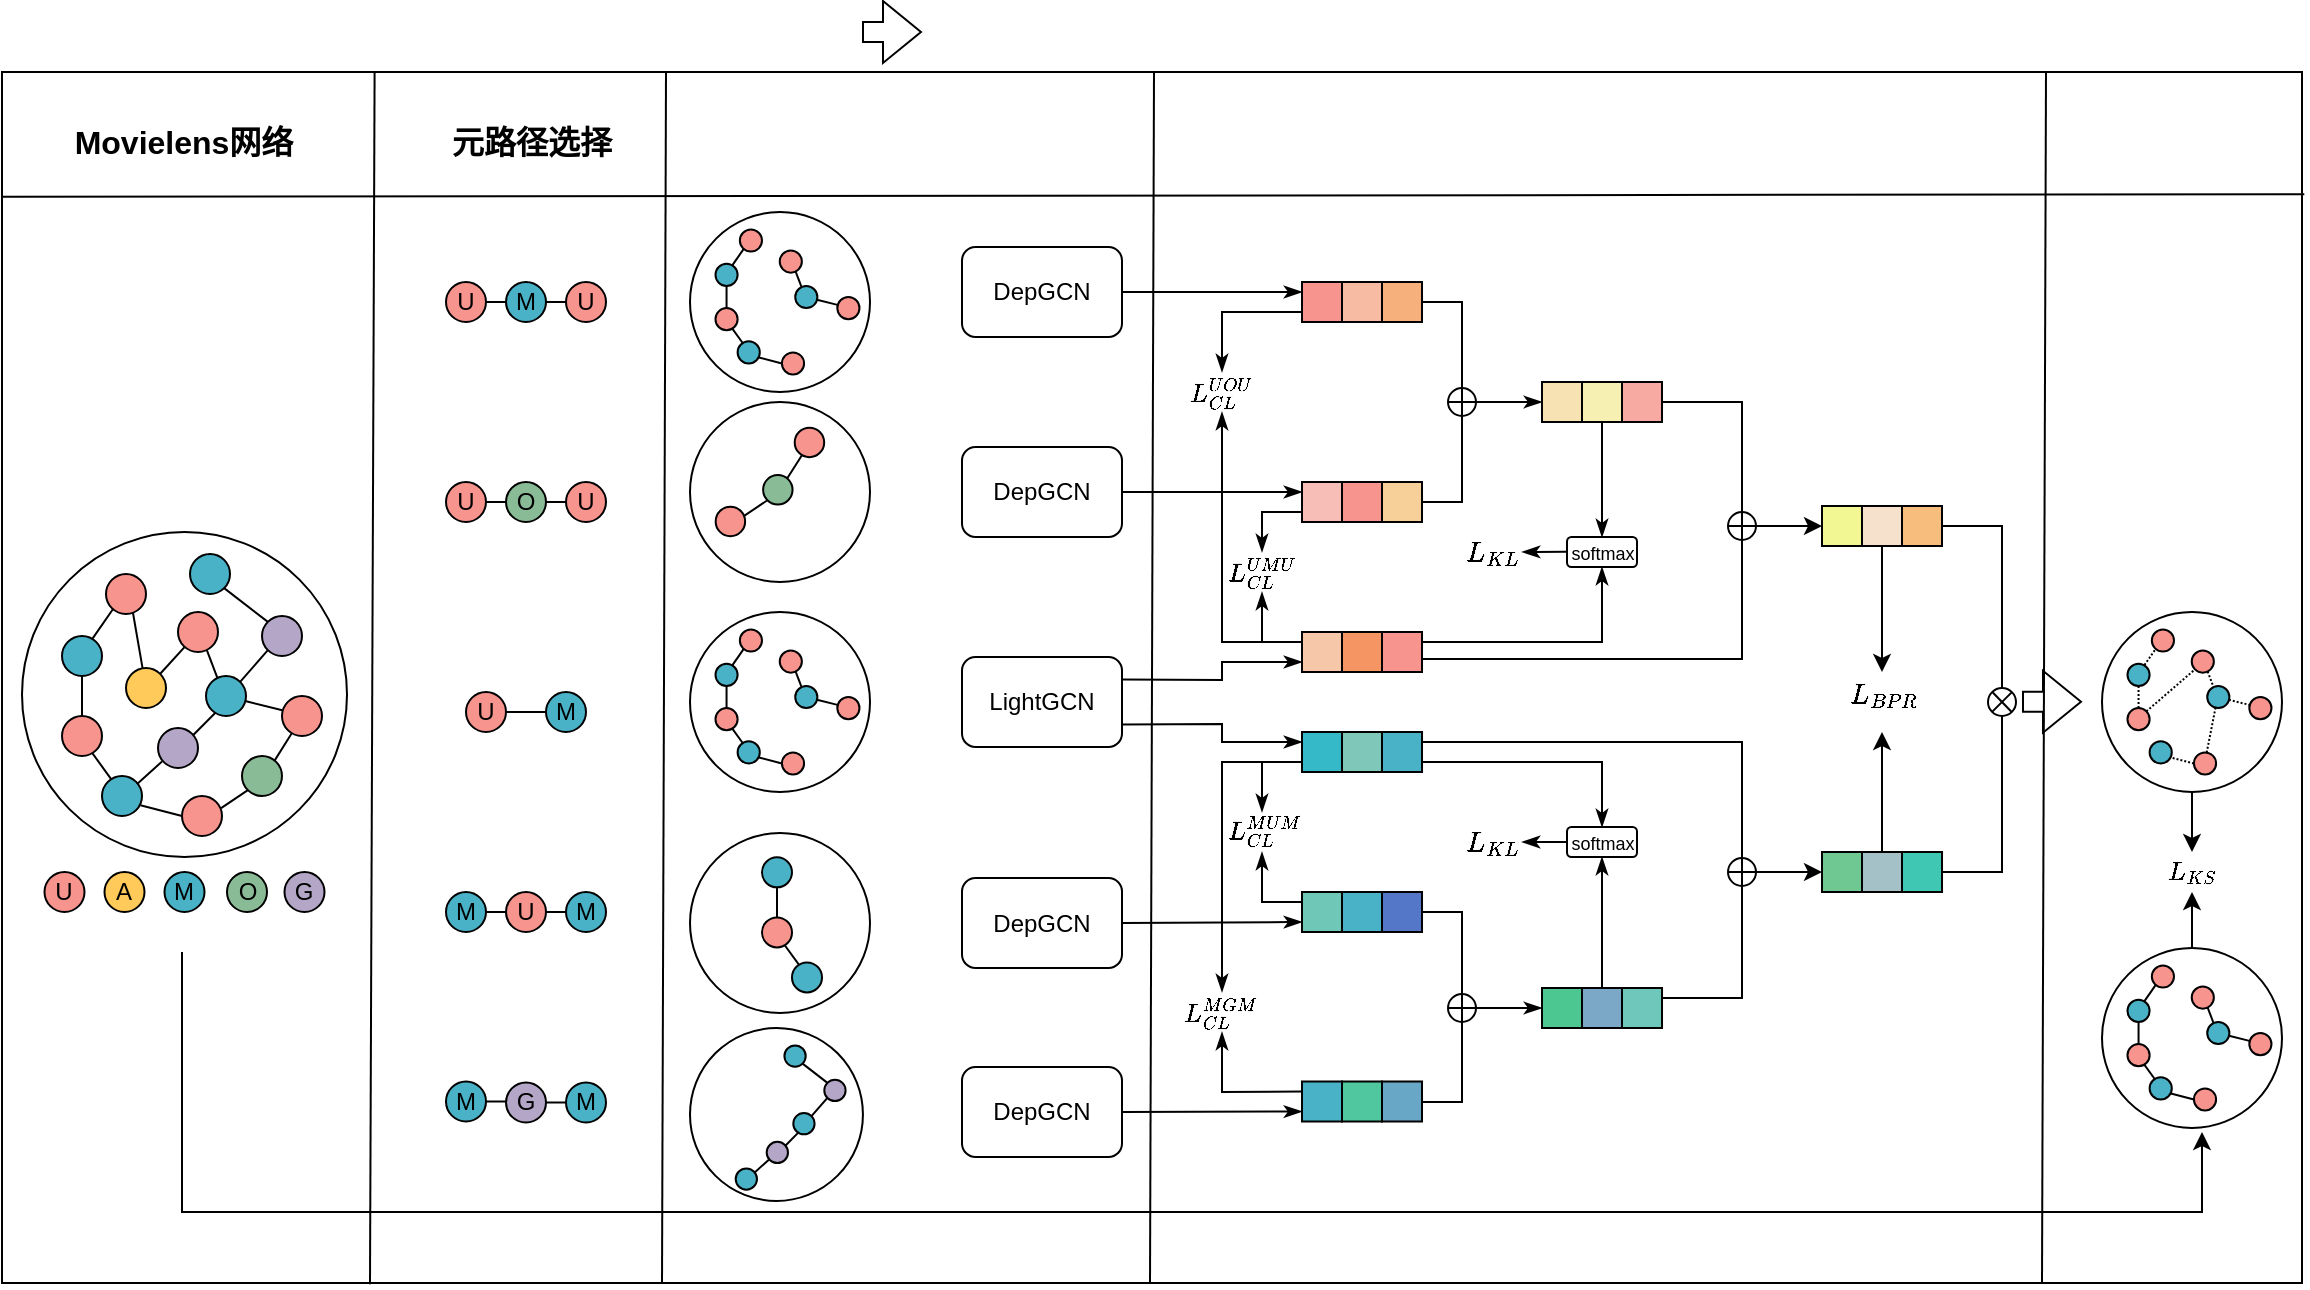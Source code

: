 <mxfile version="28.2.4">
  <diagram name="第 1 页" id="2LADlyf4JBiEzu5A49ws">
    <mxGraphModel dx="1182" dy="630" grid="1" gridSize="10" guides="1" tooltips="1" connect="1" arrows="1" fold="1" page="1" pageScale="1" pageWidth="827" pageHeight="1169" math="1" shadow="0">
      <root>
        <mxCell id="0" />
        <mxCell id="1" parent="0" />
        <mxCell id="oTkaDf1w-MXBJe8cyz97-138" value="" style="rounded=0;whiteSpace=wrap;html=1;" vertex="1" parent="1">
          <mxGeometry x="70" y="120" width="1150" height="605.5" as="geometry" />
        </mxCell>
        <mxCell id="oTkaDf1w-MXBJe8cyz97-39" value="$$L_{KL}$$" style="text;html=1;align=center;verticalAlign=middle;resizable=0;points=[];autosize=1;strokeColor=none;fillColor=none;" vertex="1" parent="1">
          <mxGeometry x="770" y="490" width="90" height="30" as="geometry" />
        </mxCell>
        <mxCell id="oTkaDf1w-MXBJe8cyz97-38" value="$$L_{KL}$$" style="text;html=1;align=center;verticalAlign=middle;resizable=0;points=[];autosize=1;strokeColor=none;fillColor=none;" vertex="1" parent="1">
          <mxGeometry x="770" y="345" width="90" height="30" as="geometry" />
        </mxCell>
        <mxCell id="k90ZCVePG-DNZq3dC6yU-25" value="" style="group" parent="1" vertex="1" connectable="0">
          <mxGeometry x="292" y="225" width="80" height="20" as="geometry" />
        </mxCell>
        <mxCell id="k90ZCVePG-DNZq3dC6yU-14" style="edgeStyle=orthogonalEdgeStyle;rounded=0;orthogonalLoop=1;jettySize=auto;html=1;exitX=1;exitY=0.5;exitDx=0;exitDy=0;entryX=0;entryY=0.5;entryDx=0;entryDy=0;endArrow=none;endFill=0;" parent="k90ZCVePG-DNZq3dC6yU-25" source="k90ZCVePG-DNZq3dC6yU-1" edge="1">
          <mxGeometry relative="1" as="geometry">
            <mxPoint x="30" y="10" as="targetPoint" />
          </mxGeometry>
        </mxCell>
        <mxCell id="k90ZCVePG-DNZq3dC6yU-1" value="U" style="ellipse;whiteSpace=wrap;html=1;aspect=fixed;fillColor=#F6948D;" parent="k90ZCVePG-DNZq3dC6yU-25" vertex="1">
          <mxGeometry width="20" height="20" as="geometry" />
        </mxCell>
        <mxCell id="k90ZCVePG-DNZq3dC6yU-15" style="edgeStyle=orthogonalEdgeStyle;rounded=0;orthogonalLoop=1;jettySize=auto;html=1;exitX=1;exitY=0.5;exitDx=0;exitDy=0;entryX=0;entryY=0.5;entryDx=0;entryDy=0;endArrow=none;endFill=0;" parent="k90ZCVePG-DNZq3dC6yU-25" target="k90ZCVePG-DNZq3dC6yU-3" edge="1">
          <mxGeometry relative="1" as="geometry">
            <mxPoint x="50" y="10" as="sourcePoint" />
          </mxGeometry>
        </mxCell>
        <mxCell id="k90ZCVePG-DNZq3dC6yU-3" value="U" style="ellipse;whiteSpace=wrap;html=1;aspect=fixed;fillColor=#F6948D;" parent="k90ZCVePG-DNZq3dC6yU-25" vertex="1">
          <mxGeometry x="60" width="20" height="20" as="geometry" />
        </mxCell>
        <mxCell id="k90ZCVePG-DNZq3dC6yU-74" value="M" style="ellipse;whiteSpace=wrap;html=1;aspect=fixed;fillColor=#49B2C7;" parent="k90ZCVePG-DNZq3dC6yU-25" vertex="1">
          <mxGeometry x="30" width="20" height="20" as="geometry" />
        </mxCell>
        <mxCell id="k90ZCVePG-DNZq3dC6yU-26" value="" style="group" parent="1" vertex="1" connectable="0">
          <mxGeometry x="292" y="325" width="80" height="20" as="geometry" />
        </mxCell>
        <mxCell id="k90ZCVePG-DNZq3dC6yU-4" value="U" style="ellipse;whiteSpace=wrap;html=1;aspect=fixed;fillColor=#F6948D;" parent="k90ZCVePG-DNZq3dC6yU-26" vertex="1">
          <mxGeometry width="20" height="20" as="geometry" />
        </mxCell>
        <mxCell id="k90ZCVePG-DNZq3dC6yU-6" value="U" style="ellipse;whiteSpace=wrap;html=1;aspect=fixed;fillColor=#F6948D;" parent="k90ZCVePG-DNZq3dC6yU-26" vertex="1">
          <mxGeometry x="60" width="20" height="20" as="geometry" />
        </mxCell>
        <mxCell id="k90ZCVePG-DNZq3dC6yU-17" style="edgeStyle=orthogonalEdgeStyle;rounded=0;orthogonalLoop=1;jettySize=auto;html=1;exitX=1;exitY=0.5;exitDx=0;exitDy=0;entryX=0;entryY=0.5;entryDx=0;entryDy=0;endArrow=none;endFill=0;" parent="k90ZCVePG-DNZq3dC6yU-26" source="k90ZCVePG-DNZq3dC6yU-7" target="k90ZCVePG-DNZq3dC6yU-6" edge="1">
          <mxGeometry relative="1" as="geometry" />
        </mxCell>
        <mxCell id="k90ZCVePG-DNZq3dC6yU-7" value="O" style="ellipse;whiteSpace=wrap;html=1;aspect=fixed;fillColor=#89BC96;" parent="k90ZCVePG-DNZq3dC6yU-26" vertex="1">
          <mxGeometry x="30" width="20" height="20" as="geometry" />
        </mxCell>
        <mxCell id="k90ZCVePG-DNZq3dC6yU-16" style="edgeStyle=orthogonalEdgeStyle;rounded=0;orthogonalLoop=1;jettySize=auto;html=1;exitX=1;exitY=0.5;exitDx=0;exitDy=0;entryX=0;entryY=0.5;entryDx=0;entryDy=0;endArrow=none;endFill=0;" parent="k90ZCVePG-DNZq3dC6yU-26" source="k90ZCVePG-DNZq3dC6yU-4" target="k90ZCVePG-DNZq3dC6yU-7" edge="1">
          <mxGeometry relative="1" as="geometry" />
        </mxCell>
        <mxCell id="k90ZCVePG-DNZq3dC6yU-27" value="" style="group" parent="1" vertex="1" connectable="0">
          <mxGeometry x="292" y="530" width="80" height="20" as="geometry" />
        </mxCell>
        <mxCell id="k90ZCVePG-DNZq3dC6yU-19" style="edgeStyle=orthogonalEdgeStyle;rounded=0;orthogonalLoop=1;jettySize=auto;html=1;exitX=1;exitY=0.5;exitDx=0;exitDy=0;entryX=0;entryY=0.5;entryDx=0;entryDy=0;endArrow=none;endFill=0;" parent="k90ZCVePG-DNZq3dC6yU-27" source="k90ZCVePG-DNZq3dC6yU-8" target="k90ZCVePG-DNZq3dC6yU-10" edge="1">
          <mxGeometry relative="1" as="geometry" />
        </mxCell>
        <mxCell id="k90ZCVePG-DNZq3dC6yU-8" value="U" style="ellipse;whiteSpace=wrap;html=1;aspect=fixed;fillColor=#F6948D;" parent="k90ZCVePG-DNZq3dC6yU-27" vertex="1">
          <mxGeometry x="30" width="20" height="20" as="geometry" />
        </mxCell>
        <mxCell id="k90ZCVePG-DNZq3dC6yU-18" style="edgeStyle=orthogonalEdgeStyle;rounded=0;orthogonalLoop=1;jettySize=auto;html=1;exitX=1;exitY=0.5;exitDx=0;exitDy=0;entryX=0;entryY=0.5;entryDx=0;entryDy=0;endArrow=none;endFill=0;" parent="k90ZCVePG-DNZq3dC6yU-27" source="k90ZCVePG-DNZq3dC6yU-9" target="k90ZCVePG-DNZq3dC6yU-8" edge="1">
          <mxGeometry relative="1" as="geometry" />
        </mxCell>
        <mxCell id="k90ZCVePG-DNZq3dC6yU-9" value="M" style="ellipse;whiteSpace=wrap;html=1;aspect=fixed;fillColor=#49B2C7;" parent="k90ZCVePG-DNZq3dC6yU-27" vertex="1">
          <mxGeometry width="20" height="20" as="geometry" />
        </mxCell>
        <mxCell id="k90ZCVePG-DNZq3dC6yU-10" value="M" style="ellipse;whiteSpace=wrap;html=1;aspect=fixed;fillColor=#49B2C7;" parent="k90ZCVePG-DNZq3dC6yU-27" vertex="1">
          <mxGeometry x="60" width="20" height="20" as="geometry" />
        </mxCell>
        <mxCell id="k90ZCVePG-DNZq3dC6yU-28" value="" style="group" parent="1" vertex="1" connectable="0">
          <mxGeometry x="292" y="624.75" width="80" height="20.5" as="geometry" />
        </mxCell>
        <mxCell id="k90ZCVePG-DNZq3dC6yU-21" style="edgeStyle=orthogonalEdgeStyle;rounded=0;orthogonalLoop=1;jettySize=auto;html=1;exitX=1;exitY=0.5;exitDx=0;exitDy=0;entryX=0;entryY=0.5;entryDx=0;entryDy=0;endArrow=none;endFill=0;" parent="k90ZCVePG-DNZq3dC6yU-28" source="Bl1R4P2W0IZf69fJZ_-c-33" target="k90ZCVePG-DNZq3dC6yU-12" edge="1">
          <mxGeometry relative="1" as="geometry" />
        </mxCell>
        <mxCell id="Bl1R4P2W0IZf69fJZ_-c-33" value="G" style="ellipse;whiteSpace=wrap;html=1;aspect=fixed;fillColor=#B3A6C6;" parent="k90ZCVePG-DNZq3dC6yU-28" vertex="1">
          <mxGeometry x="30" y="0.5" width="20" height="20" as="geometry" />
        </mxCell>
        <mxCell id="k90ZCVePG-DNZq3dC6yU-20" style="edgeStyle=orthogonalEdgeStyle;rounded=0;orthogonalLoop=1;jettySize=auto;html=1;exitX=1;exitY=0.5;exitDx=0;exitDy=0;entryX=0;entryY=0.5;entryDx=0;entryDy=0;endArrow=none;endFill=0;" parent="k90ZCVePG-DNZq3dC6yU-28" source="k90ZCVePG-DNZq3dC6yU-11" target="Bl1R4P2W0IZf69fJZ_-c-33" edge="1">
          <mxGeometry relative="1" as="geometry" />
        </mxCell>
        <mxCell id="k90ZCVePG-DNZq3dC6yU-11" value="M" style="ellipse;whiteSpace=wrap;html=1;aspect=fixed;fillColor=#49B2C7;" parent="k90ZCVePG-DNZq3dC6yU-28" vertex="1">
          <mxGeometry width="20" height="20" as="geometry" />
        </mxCell>
        <mxCell id="k90ZCVePG-DNZq3dC6yU-12" value="M" style="ellipse;whiteSpace=wrap;html=1;aspect=fixed;fillColor=#49B2C7;" parent="k90ZCVePG-DNZq3dC6yU-28" vertex="1">
          <mxGeometry x="60" y="0.5" width="20" height="20" as="geometry" />
        </mxCell>
        <mxCell id="k90ZCVePG-DNZq3dC6yU-47" value="" style="group" parent="1" vertex="1" connectable="0">
          <mxGeometry x="414" y="285" width="90" height="90" as="geometry" />
        </mxCell>
        <mxCell id="k90ZCVePG-DNZq3dC6yU-41" value="" style="ellipse;whiteSpace=wrap;html=1;aspect=fixed;" parent="k90ZCVePG-DNZq3dC6yU-47" vertex="1">
          <mxGeometry width="90" height="90" as="geometry" />
        </mxCell>
        <mxCell id="k90ZCVePG-DNZq3dC6yU-42" value="" style="ellipse;whiteSpace=wrap;html=1;aspect=fixed;fillColor=#F6948D;" parent="k90ZCVePG-DNZq3dC6yU-47" vertex="1">
          <mxGeometry x="12.841" y="52.354" width="14.732" height="14.732" as="geometry" />
        </mxCell>
        <mxCell id="k90ZCVePG-DNZq3dC6yU-43" value="" style="ellipse;whiteSpace=wrap;html=1;aspect=fixed;fillColor=#F6948D;" parent="k90ZCVePG-DNZq3dC6yU-47" vertex="1">
          <mxGeometry x="52.354" y="12.841" width="14.732" height="14.732" as="geometry" />
        </mxCell>
        <mxCell id="k90ZCVePG-DNZq3dC6yU-44" value="" style="ellipse;whiteSpace=wrap;html=1;aspect=fixed;fillColor=#89BC96;" parent="k90ZCVePG-DNZq3dC6yU-47" vertex="1">
          <mxGeometry x="36.549" y="36.549" width="14.732" height="14.732" as="geometry" />
        </mxCell>
        <mxCell id="k90ZCVePG-DNZq3dC6yU-45" value="" style="endArrow=none;html=1;rounded=0;entryX=0.978;entryY=0.304;entryDx=0;entryDy=0;exitX=0;exitY=1;exitDx=0;exitDy=0;entryPerimeter=0;" parent="k90ZCVePG-DNZq3dC6yU-47" source="k90ZCVePG-DNZq3dC6yU-44" target="k90ZCVePG-DNZq3dC6yU-42" edge="1">
          <mxGeometry width="50" height="50" relative="1" as="geometry">
            <mxPoint x="45.241" y="48.402" as="sourcePoint" />
            <mxPoint x="28.646" y="44.451" as="targetPoint" />
          </mxGeometry>
        </mxCell>
        <mxCell id="k90ZCVePG-DNZq3dC6yU-46" value="" style="endArrow=none;html=1;rounded=0;entryX=0.244;entryY=0.933;entryDx=0;entryDy=0;entryPerimeter=0;exitX=0.811;exitY=0.122;exitDx=0;exitDy=0;exitPerimeter=0;" parent="k90ZCVePG-DNZq3dC6yU-47" source="k90ZCVePG-DNZq3dC6yU-44" target="k90ZCVePG-DNZq3dC6yU-43" edge="1">
          <mxGeometry width="50" height="50" relative="1" as="geometry">
            <mxPoint x="53.144" y="56.305" as="sourcePoint" />
            <mxPoint x="36.549" y="52.354" as="targetPoint" />
          </mxGeometry>
        </mxCell>
        <mxCell id="k90ZCVePG-DNZq3dC6yU-72" value="" style="group" parent="1" vertex="1" connectable="0">
          <mxGeometry x="414" y="500.5" width="90" height="90" as="geometry" />
        </mxCell>
        <mxCell id="k90ZCVePG-DNZq3dC6yU-66" value="" style="ellipse;whiteSpace=wrap;html=1;aspect=fixed;" parent="k90ZCVePG-DNZq3dC6yU-72" vertex="1">
          <mxGeometry width="90" height="90" as="geometry" />
        </mxCell>
        <mxCell id="k90ZCVePG-DNZq3dC6yU-67" value="" style="ellipse;whiteSpace=wrap;html=1;aspect=fixed;fillColor=#49B2C7;" parent="k90ZCVePG-DNZq3dC6yU-72" vertex="1">
          <mxGeometry x="36" y="12.187" width="15.0" height="15.0" as="geometry" />
        </mxCell>
        <mxCell id="k90ZCVePG-DNZq3dC6yU-68" value="" style="ellipse;whiteSpace=wrap;html=1;aspect=fixed;fillColor=#49B2C7;" parent="k90ZCVePG-DNZq3dC6yU-72" vertex="1">
          <mxGeometry x="51.0" y="64.688" width="15.0" height="15.0" as="geometry" />
        </mxCell>
        <mxCell id="k90ZCVePG-DNZq3dC6yU-69" value="" style="ellipse;whiteSpace=wrap;html=1;aspect=fixed;fillColor=#F6948D;" parent="k90ZCVePG-DNZq3dC6yU-72" vertex="1">
          <mxGeometry x="36" y="42.188" width="15.0" height="15.0" as="geometry" />
        </mxCell>
        <mxCell id="k90ZCVePG-DNZq3dC6yU-70" value="" style="endArrow=none;html=1;rounded=0;entryX=0.5;entryY=1;entryDx=0;entryDy=0;exitX=0.5;exitY=0;exitDx=0;exitDy=0;" parent="k90ZCVePG-DNZq3dC6yU-72" source="k90ZCVePG-DNZq3dC6yU-69" target="k90ZCVePG-DNZq3dC6yU-67" edge="1">
          <mxGeometry width="50" height="50" relative="1" as="geometry">
            <mxPoint x="58.5" y="25.688" as="sourcePoint" />
            <mxPoint x="67.5" y="12.187" as="targetPoint" />
          </mxGeometry>
        </mxCell>
        <mxCell id="k90ZCVePG-DNZq3dC6yU-71" value="" style="endArrow=none;html=1;rounded=0;entryX=0.759;entryY=0.93;entryDx=0;entryDy=0;exitX=0.229;exitY=0.077;exitDx=0;exitDy=0;entryPerimeter=0;exitPerimeter=0;" parent="k90ZCVePG-DNZq3dC6yU-72" source="k90ZCVePG-DNZq3dC6yU-68" target="k90ZCVePG-DNZq3dC6yU-69" edge="1">
          <mxGeometry width="50" height="50" relative="1" as="geometry">
            <mxPoint x="58.5" y="64.688" as="sourcePoint" />
            <mxPoint x="58.5" y="49.688" as="targetPoint" />
          </mxGeometry>
        </mxCell>
        <mxCell id="k90ZCVePG-DNZq3dC6yU-76" value="" style="group" parent="1" vertex="1" connectable="0">
          <mxGeometry x="414" y="190" width="90" height="90" as="geometry" />
        </mxCell>
        <mxCell id="k90ZCVePG-DNZq3dC6yU-77" value="" style="ellipse;whiteSpace=wrap;html=1;aspect=fixed;movable=1;resizable=1;rotatable=1;deletable=1;editable=1;locked=0;connectable=1;" parent="k90ZCVePG-DNZq3dC6yU-76" vertex="1">
          <mxGeometry width="90" height="90" as="geometry" />
        </mxCell>
        <mxCell id="k90ZCVePG-DNZq3dC6yU-78" value="" style="ellipse;whiteSpace=wrap;html=1;aspect=fixed;fillColor=#49B2C7;" parent="k90ZCVePG-DNZq3dC6yU-76" vertex="1">
          <mxGeometry x="12.738" y="25.892" width="11.077" height="11.077" as="geometry" />
        </mxCell>
        <mxCell id="k90ZCVePG-DNZq3dC6yU-79" value="" style="ellipse;whiteSpace=wrap;html=1;aspect=fixed;fillColor=#F6948D;" parent="k90ZCVePG-DNZq3dC6yU-76" vertex="1">
          <mxGeometry x="24.923" y="8.723" width="11.077" height="11.077" as="geometry" />
        </mxCell>
        <mxCell id="k90ZCVePG-DNZq3dC6yU-80" value="" style="ellipse;whiteSpace=wrap;html=1;aspect=fixed;fillColor=#F6948D;" parent="k90ZCVePG-DNZq3dC6yU-76" vertex="1">
          <mxGeometry x="45.969" y="70.2" width="11.077" height="11.077" as="geometry" />
        </mxCell>
        <mxCell id="k90ZCVePG-DNZq3dC6yU-81" value="" style="ellipse;whiteSpace=wrap;html=1;aspect=fixed;fillColor=#F6948D;" parent="k90ZCVePG-DNZq3dC6yU-76" vertex="1">
          <mxGeometry x="73.662" y="42.508" width="11.077" height="11.077" as="geometry" />
        </mxCell>
        <mxCell id="k90ZCVePG-DNZq3dC6yU-82" value="" style="ellipse;whiteSpace=wrap;html=1;aspect=fixed;fillColor=#49B2C7;" parent="k90ZCVePG-DNZq3dC6yU-76" vertex="1">
          <mxGeometry x="23.815" y="64.662" width="11.077" height="11.077" as="geometry" />
        </mxCell>
        <mxCell id="k90ZCVePG-DNZq3dC6yU-83" value="" style="ellipse;whiteSpace=wrap;html=1;aspect=fixed;fillColor=#F6948D;" parent="k90ZCVePG-DNZq3dC6yU-76" vertex="1">
          <mxGeometry x="12.738" y="48.046" width="11.077" height="11.077" as="geometry" />
        </mxCell>
        <mxCell id="k90ZCVePG-DNZq3dC6yU-84" value="" style="ellipse;whiteSpace=wrap;html=1;aspect=fixed;fillColor=#F6948D;" parent="k90ZCVePG-DNZq3dC6yU-76" vertex="1">
          <mxGeometry x="44.862" y="19.246" width="11.077" height="11.077" as="geometry" />
        </mxCell>
        <mxCell id="k90ZCVePG-DNZq3dC6yU-85" value="" style="ellipse;whiteSpace=wrap;html=1;aspect=fixed;fillColor=#49B2C7;" parent="k90ZCVePG-DNZq3dC6yU-76" vertex="1">
          <mxGeometry x="52.615" y="36.969" width="11.077" height="11.077" as="geometry" />
        </mxCell>
        <mxCell id="k90ZCVePG-DNZq3dC6yU-86" value="" style="endArrow=none;html=1;rounded=0;entryX=0.282;entryY=0.04;entryDx=0;entryDy=0;exitX=0.719;exitY=0.949;exitDx=0;exitDy=0;exitPerimeter=0;entryPerimeter=0;" parent="k90ZCVePG-DNZq3dC6yU-76" source="k90ZCVePG-DNZq3dC6yU-84" target="k90ZCVePG-DNZq3dC6yU-85" edge="1">
          <mxGeometry width="50" height="50" relative="1" as="geometry">
            <mxPoint x="45.415" y="42.508" as="sourcePoint" />
            <mxPoint x="40.431" y="49.708" as="targetPoint" />
          </mxGeometry>
        </mxCell>
        <mxCell id="k90ZCVePG-DNZq3dC6yU-87" value="" style="endArrow=none;html=1;rounded=0;entryX=0.008;entryY=0.356;entryDx=0;entryDy=0;exitX=0.979;exitY=0.625;exitDx=0;exitDy=0;entryPerimeter=0;exitPerimeter=0;" parent="k90ZCVePG-DNZq3dC6yU-76" source="k90ZCVePG-DNZq3dC6yU-85" target="k90ZCVePG-DNZq3dC6yU-81" edge="1">
          <mxGeometry width="50" height="50" relative="1" as="geometry">
            <mxPoint x="68.123" y="36.969" as="sourcePoint" />
            <mxPoint x="79.2" y="36.969" as="targetPoint" />
          </mxGeometry>
        </mxCell>
        <mxCell id="k90ZCVePG-DNZq3dC6yU-88" value="" style="endArrow=none;html=1;rounded=0;entryX=0.176;entryY=0.876;entryDx=0;entryDy=0;exitX=0.767;exitY=0.058;exitDx=0;exitDy=0;exitPerimeter=0;entryPerimeter=0;" parent="k90ZCVePG-DNZq3dC6yU-76" source="k90ZCVePG-DNZq3dC6yU-78" target="k90ZCVePG-DNZq3dC6yU-79" edge="1">
          <mxGeometry width="50" height="50" relative="1" as="geometry">
            <mxPoint x="23.815" y="20.354" as="sourcePoint" />
            <mxPoint x="34.892" y="20.354" as="targetPoint" />
          </mxGeometry>
        </mxCell>
        <mxCell id="k90ZCVePG-DNZq3dC6yU-89" value="" style="endArrow=none;html=1;rounded=0;entryX=0.5;entryY=1;entryDx=0;entryDy=0;exitX=0.5;exitY=0;exitDx=0;exitDy=0;" parent="k90ZCVePG-DNZq3dC6yU-76" source="k90ZCVePG-DNZq3dC6yU-83" target="k90ZCVePG-DNZq3dC6yU-78" edge="1">
          <mxGeometry width="50" height="50" relative="1" as="geometry">
            <mxPoint x="29.354" y="35.862" as="sourcePoint" />
            <mxPoint x="36" y="25.892" as="targetPoint" />
          </mxGeometry>
        </mxCell>
        <mxCell id="k90ZCVePG-DNZq3dC6yU-90" value="" style="endArrow=none;html=1;rounded=0;entryX=0.759;entryY=0.93;entryDx=0;entryDy=0;exitX=0.229;exitY=0.077;exitDx=0;exitDy=0;entryPerimeter=0;exitPerimeter=0;" parent="k90ZCVePG-DNZq3dC6yU-76" source="k90ZCVePG-DNZq3dC6yU-82" target="k90ZCVePG-DNZq3dC6yU-83" edge="1">
          <mxGeometry width="50" height="50" relative="1" as="geometry">
            <mxPoint x="29.354" y="64.662" as="sourcePoint" />
            <mxPoint x="29.354" y="53.585" as="targetPoint" />
          </mxGeometry>
        </mxCell>
        <mxCell id="k90ZCVePG-DNZq3dC6yU-91" value="" style="endArrow=none;html=1;rounded=0;entryX=0.96;entryY=0.731;entryDx=0;entryDy=0;exitX=0;exitY=0.5;exitDx=0;exitDy=0;entryPerimeter=0;" parent="k90ZCVePG-DNZq3dC6yU-76" source="k90ZCVePG-DNZq3dC6yU-80" target="k90ZCVePG-DNZq3dC6yU-82" edge="1">
          <mxGeometry width="50" height="50" relative="1" as="geometry">
            <mxPoint x="40.985" y="77.4" as="sourcePoint" />
            <mxPoint x="34.892" y="70.2" as="targetPoint" />
          </mxGeometry>
        </mxCell>
        <mxCell id="k90ZCVePG-DNZq3dC6yU-93" value="" style="group" parent="1" vertex="1" connectable="0">
          <mxGeometry x="414" y="390" width="90" height="90" as="geometry" />
        </mxCell>
        <mxCell id="k90ZCVePG-DNZq3dC6yU-94" value="" style="ellipse;whiteSpace=wrap;html=1;aspect=fixed;movable=1;resizable=1;rotatable=1;deletable=1;editable=1;locked=0;connectable=1;" parent="k90ZCVePG-DNZq3dC6yU-93" vertex="1">
          <mxGeometry width="90" height="90" as="geometry" />
        </mxCell>
        <mxCell id="k90ZCVePG-DNZq3dC6yU-95" value="" style="ellipse;whiteSpace=wrap;html=1;aspect=fixed;fillColor=#49B2C7;" parent="k90ZCVePG-DNZq3dC6yU-93" vertex="1">
          <mxGeometry x="12.738" y="25.892" width="11.077" height="11.077" as="geometry" />
        </mxCell>
        <mxCell id="k90ZCVePG-DNZq3dC6yU-96" value="" style="ellipse;whiteSpace=wrap;html=1;aspect=fixed;fillColor=#F6948D;" parent="k90ZCVePG-DNZq3dC6yU-93" vertex="1">
          <mxGeometry x="24.923" y="8.723" width="11.077" height="11.077" as="geometry" />
        </mxCell>
        <mxCell id="k90ZCVePG-DNZq3dC6yU-97" value="" style="ellipse;whiteSpace=wrap;html=1;aspect=fixed;fillColor=#F6948D;" parent="k90ZCVePG-DNZq3dC6yU-93" vertex="1">
          <mxGeometry x="45.969" y="70.2" width="11.077" height="11.077" as="geometry" />
        </mxCell>
        <mxCell id="k90ZCVePG-DNZq3dC6yU-98" value="" style="ellipse;whiteSpace=wrap;html=1;aspect=fixed;fillColor=#F6948D;" parent="k90ZCVePG-DNZq3dC6yU-93" vertex="1">
          <mxGeometry x="73.662" y="42.508" width="11.077" height="11.077" as="geometry" />
        </mxCell>
        <mxCell id="k90ZCVePG-DNZq3dC6yU-99" value="" style="ellipse;whiteSpace=wrap;html=1;aspect=fixed;fillColor=#49B2C7;" parent="k90ZCVePG-DNZq3dC6yU-93" vertex="1">
          <mxGeometry x="23.815" y="64.662" width="11.077" height="11.077" as="geometry" />
        </mxCell>
        <mxCell id="k90ZCVePG-DNZq3dC6yU-100" value="" style="ellipse;whiteSpace=wrap;html=1;aspect=fixed;fillColor=#F6948D;" parent="k90ZCVePG-DNZq3dC6yU-93" vertex="1">
          <mxGeometry x="12.738" y="48.046" width="11.077" height="11.077" as="geometry" />
        </mxCell>
        <mxCell id="k90ZCVePG-DNZq3dC6yU-101" value="" style="ellipse;whiteSpace=wrap;html=1;aspect=fixed;fillColor=#F6948D;" parent="k90ZCVePG-DNZq3dC6yU-93" vertex="1">
          <mxGeometry x="44.862" y="19.246" width="11.077" height="11.077" as="geometry" />
        </mxCell>
        <mxCell id="k90ZCVePG-DNZq3dC6yU-102" value="" style="ellipse;whiteSpace=wrap;html=1;aspect=fixed;fillColor=#49B2C7;" parent="k90ZCVePG-DNZq3dC6yU-93" vertex="1">
          <mxGeometry x="52.615" y="36.969" width="11.077" height="11.077" as="geometry" />
        </mxCell>
        <mxCell id="k90ZCVePG-DNZq3dC6yU-103" value="" style="endArrow=none;html=1;rounded=0;entryX=0.282;entryY=0.04;entryDx=0;entryDy=0;exitX=0.719;exitY=0.949;exitDx=0;exitDy=0;exitPerimeter=0;entryPerimeter=0;" parent="k90ZCVePG-DNZq3dC6yU-93" source="k90ZCVePG-DNZq3dC6yU-101" target="k90ZCVePG-DNZq3dC6yU-102" edge="1">
          <mxGeometry width="50" height="50" relative="1" as="geometry">
            <mxPoint x="45.415" y="42.508" as="sourcePoint" />
            <mxPoint x="40.431" y="49.708" as="targetPoint" />
          </mxGeometry>
        </mxCell>
        <mxCell id="k90ZCVePG-DNZq3dC6yU-104" value="" style="endArrow=none;html=1;rounded=0;entryX=0.008;entryY=0.356;entryDx=0;entryDy=0;exitX=0.979;exitY=0.625;exitDx=0;exitDy=0;entryPerimeter=0;exitPerimeter=0;" parent="k90ZCVePG-DNZq3dC6yU-93" source="k90ZCVePG-DNZq3dC6yU-102" target="k90ZCVePG-DNZq3dC6yU-98" edge="1">
          <mxGeometry width="50" height="50" relative="1" as="geometry">
            <mxPoint x="68.123" y="36.969" as="sourcePoint" />
            <mxPoint x="79.2" y="36.969" as="targetPoint" />
          </mxGeometry>
        </mxCell>
        <mxCell id="k90ZCVePG-DNZq3dC6yU-105" value="" style="endArrow=none;html=1;rounded=0;entryX=0.176;entryY=0.876;entryDx=0;entryDy=0;exitX=0.767;exitY=0.058;exitDx=0;exitDy=0;exitPerimeter=0;entryPerimeter=0;" parent="k90ZCVePG-DNZq3dC6yU-93" source="k90ZCVePG-DNZq3dC6yU-95" target="k90ZCVePG-DNZq3dC6yU-96" edge="1">
          <mxGeometry width="50" height="50" relative="1" as="geometry">
            <mxPoint x="23.815" y="20.354" as="sourcePoint" />
            <mxPoint x="34.892" y="20.354" as="targetPoint" />
          </mxGeometry>
        </mxCell>
        <mxCell id="k90ZCVePG-DNZq3dC6yU-106" value="" style="endArrow=none;html=1;rounded=0;entryX=0.5;entryY=1;entryDx=0;entryDy=0;exitX=0.5;exitY=0;exitDx=0;exitDy=0;" parent="k90ZCVePG-DNZq3dC6yU-93" source="k90ZCVePG-DNZq3dC6yU-100" target="k90ZCVePG-DNZq3dC6yU-95" edge="1">
          <mxGeometry width="50" height="50" relative="1" as="geometry">
            <mxPoint x="29.354" y="35.862" as="sourcePoint" />
            <mxPoint x="36" y="25.892" as="targetPoint" />
          </mxGeometry>
        </mxCell>
        <mxCell id="k90ZCVePG-DNZq3dC6yU-107" value="" style="endArrow=none;html=1;rounded=0;entryX=0.759;entryY=0.93;entryDx=0;entryDy=0;exitX=0.229;exitY=0.077;exitDx=0;exitDy=0;entryPerimeter=0;exitPerimeter=0;" parent="k90ZCVePG-DNZq3dC6yU-93" source="k90ZCVePG-DNZq3dC6yU-99" target="k90ZCVePG-DNZq3dC6yU-100" edge="1">
          <mxGeometry width="50" height="50" relative="1" as="geometry">
            <mxPoint x="29.354" y="64.662" as="sourcePoint" />
            <mxPoint x="29.354" y="53.585" as="targetPoint" />
          </mxGeometry>
        </mxCell>
        <mxCell id="k90ZCVePG-DNZq3dC6yU-108" value="" style="endArrow=none;html=1;rounded=0;entryX=0.96;entryY=0.731;entryDx=0;entryDy=0;exitX=0;exitY=0.5;exitDx=0;exitDy=0;entryPerimeter=0;" parent="k90ZCVePG-DNZq3dC6yU-93" source="k90ZCVePG-DNZq3dC6yU-97" target="k90ZCVePG-DNZq3dC6yU-99" edge="1">
          <mxGeometry width="50" height="50" relative="1" as="geometry">
            <mxPoint x="40.985" y="77.4" as="sourcePoint" />
            <mxPoint x="34.892" y="70.2" as="targetPoint" />
          </mxGeometry>
        </mxCell>
        <mxCell id="k90ZCVePG-DNZq3dC6yU-119" value="" style="group" parent="1" vertex="1" connectable="0">
          <mxGeometry x="414" y="598" width="90" height="90" as="geometry" />
        </mxCell>
        <mxCell id="k90ZCVePG-DNZq3dC6yU-75" value="" style="ellipse;whiteSpace=wrap;html=1;aspect=fixed;" parent="k90ZCVePG-DNZq3dC6yU-119" vertex="1">
          <mxGeometry width="86.472" height="86.472" as="geometry" />
        </mxCell>
        <mxCell id="k90ZCVePG-DNZq3dC6yU-110" value="" style="ellipse;whiteSpace=wrap;html=1;aspect=fixed;fillColor=#B3A6C6;" parent="k90ZCVePG-DNZq3dC6yU-119" vertex="1">
          <mxGeometry x="67.154" y="25.892" width="10.643" height="10.643" as="geometry" />
        </mxCell>
        <mxCell id="k90ZCVePG-DNZq3dC6yU-111" value="" style="ellipse;whiteSpace=wrap;html=1;aspect=fixed;fillColor=#49B2C7;" parent="k90ZCVePG-DNZq3dC6yU-119" vertex="1">
          <mxGeometry x="47.215" y="8.723" width="10.643" height="10.643" as="geometry" />
        </mxCell>
        <mxCell id="k90ZCVePG-DNZq3dC6yU-112" value="" style="ellipse;whiteSpace=wrap;html=1;aspect=fixed;fillColor=#B3A6C6;" parent="k90ZCVePG-DNZq3dC6yU-119" vertex="1">
          <mxGeometry x="38.354" y="56.908" width="10.643" height="10.643" as="geometry" />
        </mxCell>
        <mxCell id="k90ZCVePG-DNZq3dC6yU-113" value="" style="ellipse;whiteSpace=wrap;html=1;aspect=fixed;fillColor=#49B2C7;" parent="k90ZCVePG-DNZq3dC6yU-119" vertex="1">
          <mxGeometry x="22.846" y="70.2" width="10.643" height="10.643" as="geometry" />
        </mxCell>
        <mxCell id="k90ZCVePG-DNZq3dC6yU-114" value="" style="ellipse;whiteSpace=wrap;html=1;aspect=fixed;fillColor=#49B2C7;" parent="k90ZCVePG-DNZq3dC6yU-119" vertex="1">
          <mxGeometry x="51.646" y="42.508" width="10.643" height="10.643" as="geometry" />
        </mxCell>
        <mxCell id="k90ZCVePG-DNZq3dC6yU-115" value="" style="endArrow=none;html=1;rounded=0;entryX=0;entryY=0;entryDx=0;entryDy=0;exitX=1;exitY=1;exitDx=0;exitDy=0;" parent="k90ZCVePG-DNZq3dC6yU-119" source="k90ZCVePG-DNZq3dC6yU-111" target="k90ZCVePG-DNZq3dC6yU-110" edge="1">
          <mxGeometry width="50" height="50" relative="1" as="geometry">
            <mxPoint x="61.062" y="25.892" as="sourcePoint" />
            <mxPoint x="56.077" y="33.092" as="targetPoint" />
          </mxGeometry>
        </mxCell>
        <mxCell id="k90ZCVePG-DNZq3dC6yU-116" value="" style="endArrow=none;html=1;rounded=0;entryX=1;entryY=0;entryDx=0;entryDy=0;exitX=0;exitY=1;exitDx=0;exitDy=0;" parent="k90ZCVePG-DNZq3dC6yU-119" source="k90ZCVePG-DNZq3dC6yU-110" target="k90ZCVePG-DNZq3dC6yU-114" edge="1">
          <mxGeometry width="50" height="50" relative="1" as="geometry">
            <mxPoint x="61.062" y="36.969" as="sourcePoint" />
            <mxPoint x="56.077" y="44.169" as="targetPoint" />
          </mxGeometry>
        </mxCell>
        <mxCell id="k90ZCVePG-DNZq3dC6yU-117" value="" style="endArrow=none;html=1;rounded=0;entryX=0.875;entryY=0.183;entryDx=0;entryDy=0;exitX=0.235;exitY=0.92;exitDx=0;exitDy=0;exitPerimeter=0;entryPerimeter=0;" parent="k90ZCVePG-DNZq3dC6yU-119" source="k90ZCVePG-DNZq3dC6yU-114" target="k90ZCVePG-DNZq3dC6yU-112" edge="1">
          <mxGeometry width="50" height="50" relative="1" as="geometry">
            <mxPoint x="59.4" y="53.585" as="sourcePoint" />
            <mxPoint x="50.538" y="62.446" as="targetPoint" />
          </mxGeometry>
        </mxCell>
        <mxCell id="k90ZCVePG-DNZq3dC6yU-118" value="" style="endArrow=none;html=1;rounded=0;entryX=0.878;entryY=0.2;entryDx=0;entryDy=0;exitX=0.1;exitY=0.838;exitDx=0;exitDy=0;exitPerimeter=0;entryPerimeter=0;" parent="k90ZCVePG-DNZq3dC6yU-119" source="k90ZCVePG-DNZq3dC6yU-112" target="k90ZCVePG-DNZq3dC6yU-113" edge="1">
          <mxGeometry width="50" height="50" relative="1" as="geometry">
            <mxPoint x="40.015" y="64.662" as="sourcePoint" />
            <mxPoint x="33.923" y="72.415" as="targetPoint" />
          </mxGeometry>
        </mxCell>
        <mxCell id="k90ZCVePG-DNZq3dC6yU-120" value="" style="group" parent="1" vertex="1" connectable="0">
          <mxGeometry x="302" y="430" width="60" height="20" as="geometry" />
        </mxCell>
        <mxCell id="k90ZCVePG-DNZq3dC6yU-31" style="edgeStyle=orthogonalEdgeStyle;rounded=0;orthogonalLoop=1;jettySize=auto;html=1;exitX=1;exitY=0.5;exitDx=0;exitDy=0;entryX=0;entryY=0.5;entryDx=0;entryDy=0;endArrow=none;endFill=0;" parent="k90ZCVePG-DNZq3dC6yU-120" source="k90ZCVePG-DNZq3dC6yU-29" target="k90ZCVePG-DNZq3dC6yU-30" edge="1">
          <mxGeometry relative="1" as="geometry" />
        </mxCell>
        <mxCell id="k90ZCVePG-DNZq3dC6yU-29" value="U" style="ellipse;whiteSpace=wrap;html=1;aspect=fixed;fillColor=#F6948D;" parent="k90ZCVePG-DNZq3dC6yU-120" vertex="1">
          <mxGeometry width="20" height="20" as="geometry" />
        </mxCell>
        <mxCell id="k90ZCVePG-DNZq3dC6yU-30" value="M" style="ellipse;whiteSpace=wrap;html=1;aspect=fixed;fillColor=#49B2C7;" parent="k90ZCVePG-DNZq3dC6yU-120" vertex="1">
          <mxGeometry x="40" width="20" height="20" as="geometry" />
        </mxCell>
        <mxCell id="k90ZCVePG-DNZq3dC6yU-121" value="" style="group" parent="1" vertex="1" connectable="0">
          <mxGeometry x="80" y="350" width="162.5" height="162.5" as="geometry" />
        </mxCell>
        <mxCell id="Bl1R4P2W0IZf69fJZ_-c-17" value="" style="ellipse;whiteSpace=wrap;html=1;aspect=fixed;" parent="k90ZCVePG-DNZq3dC6yU-121" vertex="1">
          <mxGeometry width="162.5" height="162.5" as="geometry" />
        </mxCell>
        <mxCell id="Bl1R4P2W0IZf69fJZ_-c-1" value="" style="ellipse;whiteSpace=wrap;html=1;aspect=fixed;fillColor=#49B2C7;" parent="k90ZCVePG-DNZq3dC6yU-121" vertex="1">
          <mxGeometry x="20" y="52" width="20" height="20" as="geometry" />
        </mxCell>
        <mxCell id="Bl1R4P2W0IZf69fJZ_-c-2" value="" style="ellipse;whiteSpace=wrap;html=1;aspect=fixed;fillColor=#F6948D;" parent="k90ZCVePG-DNZq3dC6yU-121" vertex="1">
          <mxGeometry x="42" y="21" width="20" height="20" as="geometry" />
        </mxCell>
        <mxCell id="Bl1R4P2W0IZf69fJZ_-c-3" value="" style="ellipse;whiteSpace=wrap;html=1;aspect=fixed;fillColor=#F6948D;" parent="k90ZCVePG-DNZq3dC6yU-121" vertex="1">
          <mxGeometry x="80" y="132" width="20" height="20" as="geometry" />
        </mxCell>
        <mxCell id="Bl1R4P2W0IZf69fJZ_-c-5" value="" style="ellipse;whiteSpace=wrap;html=1;aspect=fixed;fillColor=#F6948D;" parent="k90ZCVePG-DNZq3dC6yU-121" vertex="1">
          <mxGeometry x="130" y="82" width="20" height="20" as="geometry" />
        </mxCell>
        <mxCell id="Bl1R4P2W0IZf69fJZ_-c-6" value="" style="ellipse;whiteSpace=wrap;html=1;aspect=fixed;fillColor=#B3A6C6;" parent="k90ZCVePG-DNZq3dC6yU-121" vertex="1">
          <mxGeometry x="120" y="42" width="20" height="20" as="geometry" />
        </mxCell>
        <mxCell id="Bl1R4P2W0IZf69fJZ_-c-7" value="" style="ellipse;whiteSpace=wrap;html=1;aspect=fixed;fillColor=#89BC96;" parent="k90ZCVePG-DNZq3dC6yU-121" vertex="1">
          <mxGeometry x="110" y="112" width="20" height="20" as="geometry" />
        </mxCell>
        <mxCell id="Bl1R4P2W0IZf69fJZ_-c-8" value="" style="ellipse;whiteSpace=wrap;html=1;aspect=fixed;fillColor=#49B2C7;" parent="k90ZCVePG-DNZq3dC6yU-121" vertex="1">
          <mxGeometry x="84" y="11" width="20" height="20" as="geometry" />
        </mxCell>
        <mxCell id="Bl1R4P2W0IZf69fJZ_-c-9" value="" style="ellipse;whiteSpace=wrap;html=1;aspect=fixed;fillColor=#B3A6C6;" parent="k90ZCVePG-DNZq3dC6yU-121" vertex="1">
          <mxGeometry x="68" y="98" width="20" height="20" as="geometry" />
        </mxCell>
        <mxCell id="Bl1R4P2W0IZf69fJZ_-c-10" value="" style="ellipse;whiteSpace=wrap;html=1;aspect=fixed;fillColor=#49B2C7;" parent="k90ZCVePG-DNZq3dC6yU-121" vertex="1">
          <mxGeometry x="40" y="122" width="20" height="20" as="geometry" />
        </mxCell>
        <mxCell id="Bl1R4P2W0IZf69fJZ_-c-11" value="" style="ellipse;whiteSpace=wrap;html=1;aspect=fixed;fillColor=#F6948D;" parent="k90ZCVePG-DNZq3dC6yU-121" vertex="1">
          <mxGeometry x="20" y="92" width="20" height="20" as="geometry" />
        </mxCell>
        <mxCell id="Bl1R4P2W0IZf69fJZ_-c-12" value="" style="ellipse;whiteSpace=wrap;html=1;aspect=fixed;fillColor=#F6948D;" parent="k90ZCVePG-DNZq3dC6yU-121" vertex="1">
          <mxGeometry x="78" y="40" width="20" height="20" as="geometry" />
        </mxCell>
        <mxCell id="Bl1R4P2W0IZf69fJZ_-c-13" value="" style="ellipse;whiteSpace=wrap;html=1;aspect=fixed;fillColor=#FFCA5A;" parent="k90ZCVePG-DNZq3dC6yU-121" vertex="1">
          <mxGeometry x="52" y="68" width="20" height="20" as="geometry" />
        </mxCell>
        <mxCell id="Bl1R4P2W0IZf69fJZ_-c-14" value="" style="ellipse;whiteSpace=wrap;html=1;aspect=fixed;fillColor=#49B2C7;" parent="k90ZCVePG-DNZq3dC6yU-121" vertex="1">
          <mxGeometry x="92" y="72" width="20" height="20" as="geometry" />
        </mxCell>
        <mxCell id="Bl1R4P2W0IZf69fJZ_-c-34" value="" style="endArrow=none;html=1;rounded=0;exitX=0.415;exitY=0.01;exitDx=0;exitDy=0;exitPerimeter=0;entryX=0.674;entryY=0.969;entryDx=0;entryDy=0;entryPerimeter=0;" parent="k90ZCVePG-DNZq3dC6yU-121" source="Bl1R4P2W0IZf69fJZ_-c-13" target="Bl1R4P2W0IZf69fJZ_-c-2" edge="1">
          <mxGeometry width="50" height="50" relative="1" as="geometry">
            <mxPoint x="170" y="42" as="sourcePoint" />
            <mxPoint x="220" y="-8" as="targetPoint" />
          </mxGeometry>
        </mxCell>
        <mxCell id="Bl1R4P2W0IZf69fJZ_-c-35" value="" style="endArrow=none;html=1;rounded=0;entryX=0.163;entryY=0.877;entryDx=0;entryDy=0;entryPerimeter=0;" parent="k90ZCVePG-DNZq3dC6yU-121" target="Bl1R4P2W0IZf69fJZ_-c-12" edge="1">
          <mxGeometry width="50" height="50" relative="1" as="geometry">
            <mxPoint x="69" y="71" as="sourcePoint" />
            <mxPoint x="60" y="52" as="targetPoint" />
          </mxGeometry>
        </mxCell>
        <mxCell id="Bl1R4P2W0IZf69fJZ_-c-36" value="" style="endArrow=none;html=1;rounded=0;entryX=0;entryY=0;entryDx=0;entryDy=0;exitX=1;exitY=1;exitDx=0;exitDy=0;" parent="k90ZCVePG-DNZq3dC6yU-121" source="Bl1R4P2W0IZf69fJZ_-c-8" target="Bl1R4P2W0IZf69fJZ_-c-6" edge="1">
          <mxGeometry width="50" height="50" relative="1" as="geometry">
            <mxPoint x="109" y="42" as="sourcePoint" />
            <mxPoint x="100" y="55" as="targetPoint" />
          </mxGeometry>
        </mxCell>
        <mxCell id="Bl1R4P2W0IZf69fJZ_-c-37" value="" style="endArrow=none;html=1;rounded=0;entryX=1;entryY=0;entryDx=0;entryDy=0;exitX=0;exitY=1;exitDx=0;exitDy=0;" parent="k90ZCVePG-DNZq3dC6yU-121" source="Bl1R4P2W0IZf69fJZ_-c-6" target="Bl1R4P2W0IZf69fJZ_-c-14" edge="1">
          <mxGeometry width="50" height="50" relative="1" as="geometry">
            <mxPoint x="109" y="62" as="sourcePoint" />
            <mxPoint x="100" y="75" as="targetPoint" />
          </mxGeometry>
        </mxCell>
        <mxCell id="Bl1R4P2W0IZf69fJZ_-c-38" value="" style="endArrow=none;html=1;rounded=0;entryX=0.282;entryY=0.04;entryDx=0;entryDy=0;exitX=0.719;exitY=0.949;exitDx=0;exitDy=0;exitPerimeter=0;entryPerimeter=0;" parent="k90ZCVePG-DNZq3dC6yU-121" source="Bl1R4P2W0IZf69fJZ_-c-12" target="Bl1R4P2W0IZf69fJZ_-c-14" edge="1">
          <mxGeometry width="50" height="50" relative="1" as="geometry">
            <mxPoint x="79" y="82" as="sourcePoint" />
            <mxPoint x="70" y="95" as="targetPoint" />
          </mxGeometry>
        </mxCell>
        <mxCell id="Bl1R4P2W0IZf69fJZ_-c-39" value="" style="endArrow=none;html=1;rounded=0;entryX=0.008;entryY=0.356;entryDx=0;entryDy=0;exitX=0.979;exitY=0.625;exitDx=0;exitDy=0;entryPerimeter=0;exitPerimeter=0;" parent="k90ZCVePG-DNZq3dC6yU-121" source="Bl1R4P2W0IZf69fJZ_-c-14" target="Bl1R4P2W0IZf69fJZ_-c-5" edge="1">
          <mxGeometry width="50" height="50" relative="1" as="geometry">
            <mxPoint x="120" y="72" as="sourcePoint" />
            <mxPoint x="140" y="72" as="targetPoint" />
          </mxGeometry>
        </mxCell>
        <mxCell id="Bl1R4P2W0IZf69fJZ_-c-40" value="" style="endArrow=none;html=1;rounded=0;entryX=0.176;entryY=0.876;entryDx=0;entryDy=0;exitX=0.767;exitY=0.058;exitDx=0;exitDy=0;exitPerimeter=0;entryPerimeter=0;" parent="k90ZCVePG-DNZq3dC6yU-121" source="Bl1R4P2W0IZf69fJZ_-c-1" target="Bl1R4P2W0IZf69fJZ_-c-2" edge="1">
          <mxGeometry width="50" height="50" relative="1" as="geometry">
            <mxPoint x="40" y="42" as="sourcePoint" />
            <mxPoint x="60" y="42" as="targetPoint" />
          </mxGeometry>
        </mxCell>
        <mxCell id="Bl1R4P2W0IZf69fJZ_-c-41" value="" style="endArrow=none;html=1;rounded=0;entryX=0.5;entryY=1;entryDx=0;entryDy=0;exitX=0.5;exitY=0;exitDx=0;exitDy=0;" parent="k90ZCVePG-DNZq3dC6yU-121" source="Bl1R4P2W0IZf69fJZ_-c-11" target="Bl1R4P2W0IZf69fJZ_-c-1" edge="1">
          <mxGeometry width="50" height="50" relative="1" as="geometry">
            <mxPoint x="50" y="70" as="sourcePoint" />
            <mxPoint x="62" y="52" as="targetPoint" />
          </mxGeometry>
        </mxCell>
        <mxCell id="Bl1R4P2W0IZf69fJZ_-c-42" value="" style="endArrow=none;html=1;rounded=0;entryX=0.759;entryY=0.93;entryDx=0;entryDy=0;exitX=0.229;exitY=0.077;exitDx=0;exitDy=0;entryPerimeter=0;exitPerimeter=0;" parent="k90ZCVePG-DNZq3dC6yU-121" source="Bl1R4P2W0IZf69fJZ_-c-10" target="Bl1R4P2W0IZf69fJZ_-c-11" edge="1">
          <mxGeometry width="50" height="50" relative="1" as="geometry">
            <mxPoint x="50" y="122" as="sourcePoint" />
            <mxPoint x="50" y="102" as="targetPoint" />
          </mxGeometry>
        </mxCell>
        <mxCell id="Bl1R4P2W0IZf69fJZ_-c-43" value="" style="endArrow=none;html=1;rounded=0;entryX=0.96;entryY=0.731;entryDx=0;entryDy=0;exitX=0;exitY=0.5;exitDx=0;exitDy=0;entryPerimeter=0;" parent="k90ZCVePG-DNZq3dC6yU-121" source="Bl1R4P2W0IZf69fJZ_-c-3" target="Bl1R4P2W0IZf69fJZ_-c-10" edge="1">
          <mxGeometry width="50" height="50" relative="1" as="geometry">
            <mxPoint x="71" y="145" as="sourcePoint" />
            <mxPoint x="60" y="132" as="targetPoint" />
          </mxGeometry>
        </mxCell>
        <mxCell id="Bl1R4P2W0IZf69fJZ_-c-44" value="" style="endArrow=none;html=1;rounded=0;entryX=0.978;entryY=0.304;entryDx=0;entryDy=0;exitX=0;exitY=1;exitDx=0;exitDy=0;entryPerimeter=0;" parent="k90ZCVePG-DNZq3dC6yU-121" source="Bl1R4P2W0IZf69fJZ_-c-7" target="Bl1R4P2W0IZf69fJZ_-c-3" edge="1">
          <mxGeometry width="50" height="50" relative="1" as="geometry">
            <mxPoint x="121" y="127" as="sourcePoint" />
            <mxPoint x="100" y="122" as="targetPoint" />
          </mxGeometry>
        </mxCell>
        <mxCell id="Bl1R4P2W0IZf69fJZ_-c-45" value="" style="endArrow=none;html=1;rounded=0;entryX=0.244;entryY=0.933;entryDx=0;entryDy=0;entryPerimeter=0;exitX=0.811;exitY=0.122;exitDx=0;exitDy=0;exitPerimeter=0;" parent="k90ZCVePG-DNZq3dC6yU-121" source="Bl1R4P2W0IZf69fJZ_-c-7" target="Bl1R4P2W0IZf69fJZ_-c-5" edge="1">
          <mxGeometry width="50" height="50" relative="1" as="geometry">
            <mxPoint x="131" y="137" as="sourcePoint" />
            <mxPoint x="110" y="132" as="targetPoint" />
          </mxGeometry>
        </mxCell>
        <mxCell id="Bl1R4P2W0IZf69fJZ_-c-46" value="" style="endArrow=none;html=1;rounded=0;entryX=0.875;entryY=0.183;entryDx=0;entryDy=0;exitX=0.235;exitY=0.92;exitDx=0;exitDy=0;exitPerimeter=0;entryPerimeter=0;" parent="k90ZCVePG-DNZq3dC6yU-121" source="Bl1R4P2W0IZf69fJZ_-c-14" target="Bl1R4P2W0IZf69fJZ_-c-9" edge="1">
          <mxGeometry width="50" height="50" relative="1" as="geometry">
            <mxPoint x="106" y="92" as="sourcePoint" />
            <mxPoint x="90" y="108" as="targetPoint" />
          </mxGeometry>
        </mxCell>
        <mxCell id="Bl1R4P2W0IZf69fJZ_-c-47" value="" style="endArrow=none;html=1;rounded=0;entryX=0.878;entryY=0.2;entryDx=0;entryDy=0;exitX=0.1;exitY=0.838;exitDx=0;exitDy=0;exitPerimeter=0;entryPerimeter=0;" parent="k90ZCVePG-DNZq3dC6yU-121" source="Bl1R4P2W0IZf69fJZ_-c-9" target="Bl1R4P2W0IZf69fJZ_-c-10" edge="1">
          <mxGeometry width="50" height="50" relative="1" as="geometry">
            <mxPoint x="71" y="112" as="sourcePoint" />
            <mxPoint x="60" y="126" as="targetPoint" />
          </mxGeometry>
        </mxCell>
        <mxCell id="k90ZCVePG-DNZq3dC6yU-122" value="" style="group" parent="1" vertex="1" connectable="0">
          <mxGeometry x="91.25" y="520" width="140" height="20" as="geometry" />
        </mxCell>
        <mxCell id="Bl1R4P2W0IZf69fJZ_-c-18" value="U" style="ellipse;whiteSpace=wrap;html=1;aspect=fixed;fillColor=#F6948D;" parent="k90ZCVePG-DNZq3dC6yU-122" vertex="1">
          <mxGeometry width="20" height="20" as="geometry" />
        </mxCell>
        <mxCell id="Bl1R4P2W0IZf69fJZ_-c-20" value="A" style="ellipse;whiteSpace=wrap;html=1;aspect=fixed;fillColor=#FFCA5A;" parent="k90ZCVePG-DNZq3dC6yU-122" vertex="1">
          <mxGeometry x="30" width="20" height="20" as="geometry" />
        </mxCell>
        <mxCell id="Bl1R4P2W0IZf69fJZ_-c-27" value="M" style="ellipse;whiteSpace=wrap;html=1;aspect=fixed;fillColor=#49B2C7;" parent="k90ZCVePG-DNZq3dC6yU-122" vertex="1">
          <mxGeometry x="60" width="20" height="20" as="geometry" />
        </mxCell>
        <mxCell id="Bl1R4P2W0IZf69fJZ_-c-48" value="O" style="ellipse;whiteSpace=wrap;html=1;aspect=fixed;fillColor=#89BC96;" parent="k90ZCVePG-DNZq3dC6yU-122" vertex="1">
          <mxGeometry x="91.25" width="20" height="20" as="geometry" />
        </mxCell>
        <mxCell id="k90ZCVePG-DNZq3dC6yU-73" value="G" style="ellipse;whiteSpace=wrap;html=1;aspect=fixed;fillColor=#B3A6C6;" parent="k90ZCVePG-DNZq3dC6yU-122" vertex="1">
          <mxGeometry x="120" width="20" height="20" as="geometry" />
        </mxCell>
        <mxCell id="k90ZCVePG-DNZq3dC6yU-124" value="LightGCN" style="rounded=1;whiteSpace=wrap;html=1;" parent="1" vertex="1">
          <mxGeometry x="550" y="412.5" width="80" height="45" as="geometry" />
        </mxCell>
        <mxCell id="k90ZCVePG-DNZq3dC6yU-125" value="DepGCN" style="rounded=1;whiteSpace=wrap;html=1;" parent="1" vertex="1">
          <mxGeometry x="550" y="307.5" width="80" height="45" as="geometry" />
        </mxCell>
        <mxCell id="k90ZCVePG-DNZq3dC6yU-126" value="DepGCN" style="rounded=1;whiteSpace=wrap;html=1;" parent="1" vertex="1">
          <mxGeometry x="550" y="207.5" width="80" height="45" as="geometry" />
        </mxCell>
        <mxCell id="k90ZCVePG-DNZq3dC6yU-127" value="DepGCN" style="rounded=1;whiteSpace=wrap;html=1;" parent="1" vertex="1">
          <mxGeometry x="550" y="523" width="80" height="45" as="geometry" />
        </mxCell>
        <mxCell id="k90ZCVePG-DNZq3dC6yU-128" value="DepGCN" style="rounded=1;whiteSpace=wrap;html=1;" parent="1" vertex="1">
          <mxGeometry x="550" y="617.5" width="80" height="45" as="geometry" />
        </mxCell>
        <mxCell id="k90ZCVePG-DNZq3dC6yU-134" value="" style="group" parent="1" vertex="1" connectable="0">
          <mxGeometry x="720" y="225" width="60" height="20" as="geometry" />
        </mxCell>
        <mxCell id="k90ZCVePG-DNZq3dC6yU-129" value="" style="rounded=0;whiteSpace=wrap;html=1;fillColor=#F6948D;" parent="k90ZCVePG-DNZq3dC6yU-134" vertex="1">
          <mxGeometry width="20" height="20" as="geometry" />
        </mxCell>
        <mxCell id="k90ZCVePG-DNZq3dC6yU-132" value="" style="rounded=0;whiteSpace=wrap;html=1;fillColor=#F6BBA2;" parent="k90ZCVePG-DNZq3dC6yU-134" vertex="1">
          <mxGeometry x="20" width="20" height="20" as="geometry" />
        </mxCell>
        <mxCell id="k90ZCVePG-DNZq3dC6yU-133" value="" style="rounded=0;whiteSpace=wrap;html=1;fillColor=#F6B07B;" parent="k90ZCVePG-DNZq3dC6yU-134" vertex="1">
          <mxGeometry x="40" width="20" height="20" as="geometry" />
        </mxCell>
        <mxCell id="k90ZCVePG-DNZq3dC6yU-136" value="" style="group" parent="1" vertex="1" connectable="0">
          <mxGeometry x="720" y="325" width="60" height="20" as="geometry" />
        </mxCell>
        <mxCell id="k90ZCVePG-DNZq3dC6yU-137" value="" style="rounded=0;whiteSpace=wrap;html=1;fillColor=#F6BEB6;" parent="k90ZCVePG-DNZq3dC6yU-136" vertex="1">
          <mxGeometry width="20" height="20" as="geometry" />
        </mxCell>
        <mxCell id="k90ZCVePG-DNZq3dC6yU-138" value="" style="rounded=0;whiteSpace=wrap;html=1;fillColor=#F6948D;" parent="k90ZCVePG-DNZq3dC6yU-136" vertex="1">
          <mxGeometry x="20" width="20" height="20" as="geometry" />
        </mxCell>
        <mxCell id="k90ZCVePG-DNZq3dC6yU-139" value="" style="rounded=0;whiteSpace=wrap;html=1;fillColor=#F6D098;" parent="k90ZCVePG-DNZq3dC6yU-136" vertex="1">
          <mxGeometry x="40" width="20" height="20" as="geometry" />
        </mxCell>
        <mxCell id="k90ZCVePG-DNZq3dC6yU-140" value="" style="group" parent="1" vertex="1" connectable="0">
          <mxGeometry x="720" y="400" width="60" height="20" as="geometry" />
        </mxCell>
        <mxCell id="k90ZCVePG-DNZq3dC6yU-141" value="" style="rounded=0;whiteSpace=wrap;html=1;fillColor=#F6C8A9;" parent="k90ZCVePG-DNZq3dC6yU-140" vertex="1">
          <mxGeometry width="20" height="20" as="geometry" />
        </mxCell>
        <mxCell id="k90ZCVePG-DNZq3dC6yU-142" value="" style="rounded=0;whiteSpace=wrap;html=1;fillColor=#F69564;" parent="k90ZCVePG-DNZq3dC6yU-140" vertex="1">
          <mxGeometry x="20" width="20" height="20" as="geometry" />
        </mxCell>
        <mxCell id="k90ZCVePG-DNZq3dC6yU-143" value="" style="rounded=0;whiteSpace=wrap;html=1;fillColor=#F6948D;" parent="k90ZCVePG-DNZq3dC6yU-140" vertex="1">
          <mxGeometry x="40" width="20" height="20" as="geometry" />
        </mxCell>
        <mxCell id="k90ZCVePG-DNZq3dC6yU-144" value="" style="group" parent="1" vertex="1" connectable="0">
          <mxGeometry x="720" y="450" width="60" height="20" as="geometry" />
        </mxCell>
        <mxCell id="k90ZCVePG-DNZq3dC6yU-145" value="" style="rounded=0;whiteSpace=wrap;html=1;fillColor=#35B8C7;" parent="k90ZCVePG-DNZq3dC6yU-144" vertex="1">
          <mxGeometry width="20" height="20" as="geometry" />
        </mxCell>
        <mxCell id="k90ZCVePG-DNZq3dC6yU-146" value="" style="rounded=0;whiteSpace=wrap;html=1;fillColor=#7FC7B8;" parent="k90ZCVePG-DNZq3dC6yU-144" vertex="1">
          <mxGeometry x="20" width="20" height="20" as="geometry" />
        </mxCell>
        <mxCell id="k90ZCVePG-DNZq3dC6yU-147" value="" style="rounded=0;whiteSpace=wrap;html=1;fillColor=#49B2C7;" parent="k90ZCVePG-DNZq3dC6yU-144" vertex="1">
          <mxGeometry x="40" width="20" height="20" as="geometry" />
        </mxCell>
        <mxCell id="k90ZCVePG-DNZq3dC6yU-149" value="" style="group" parent="1" vertex="1" connectable="0">
          <mxGeometry x="720" y="530" width="60" height="20" as="geometry" />
        </mxCell>
        <mxCell id="k90ZCVePG-DNZq3dC6yU-150" value="" style="rounded=0;whiteSpace=wrap;html=1;fillColor=#6FC7B8;" parent="k90ZCVePG-DNZq3dC6yU-149" vertex="1">
          <mxGeometry width="20" height="20" as="geometry" />
        </mxCell>
        <mxCell id="k90ZCVePG-DNZq3dC6yU-151" value="" style="rounded=0;whiteSpace=wrap;html=1;fillColor=#49B2C7;" parent="k90ZCVePG-DNZq3dC6yU-149" vertex="1">
          <mxGeometry x="20" width="20" height="20" as="geometry" />
        </mxCell>
        <mxCell id="k90ZCVePG-DNZq3dC6yU-152" value="" style="rounded=0;whiteSpace=wrap;html=1;fillColor=#5577C7;" parent="k90ZCVePG-DNZq3dC6yU-149" vertex="1">
          <mxGeometry x="40" width="20" height="20" as="geometry" />
        </mxCell>
        <mxCell id="k90ZCVePG-DNZq3dC6yU-153" value="" style="group" parent="1" vertex="1" connectable="0">
          <mxGeometry x="720" y="624.75" width="60" height="20" as="geometry" />
        </mxCell>
        <mxCell id="k90ZCVePG-DNZq3dC6yU-154" value="" style="rounded=0;whiteSpace=wrap;html=1;fillColor=#49B2C7;" parent="k90ZCVePG-DNZq3dC6yU-153" vertex="1">
          <mxGeometry width="20" height="20" as="geometry" />
        </mxCell>
        <mxCell id="k90ZCVePG-DNZq3dC6yU-155" value="" style="rounded=0;whiteSpace=wrap;html=1;fillColor=#51C79F;" parent="k90ZCVePG-DNZq3dC6yU-153" vertex="1">
          <mxGeometry x="20" width="20" height="20" as="geometry" />
        </mxCell>
        <mxCell id="k90ZCVePG-DNZq3dC6yU-156" value="" style="rounded=0;whiteSpace=wrap;html=1;fillColor=#69A7C7;" parent="k90ZCVePG-DNZq3dC6yU-153" vertex="1">
          <mxGeometry x="40" width="20" height="20" as="geometry" />
        </mxCell>
        <mxCell id="k90ZCVePG-DNZq3dC6yU-166" style="edgeStyle=orthogonalEdgeStyle;rounded=0;orthogonalLoop=1;jettySize=auto;html=1;exitX=1;exitY=0.5;exitDx=0;exitDy=0;entryX=1;entryY=0.5;entryDx=0;entryDy=0;endArrow=none;endFill=0;" parent="1" source="k90ZCVePG-DNZq3dC6yU-133" target="k90ZCVePG-DNZq3dC6yU-139" edge="1">
          <mxGeometry relative="1" as="geometry">
            <Array as="points">
              <mxPoint x="800" y="235" />
              <mxPoint x="800" y="335" />
            </Array>
          </mxGeometry>
        </mxCell>
        <mxCell id="k90ZCVePG-DNZq3dC6yU-167" value="" style="ellipse;whiteSpace=wrap;html=1;aspect=fixed;" parent="1" vertex="1">
          <mxGeometry x="793" y="278" width="14" height="14" as="geometry" />
        </mxCell>
        <mxCell id="k90ZCVePG-DNZq3dC6yU-168" style="edgeStyle=orthogonalEdgeStyle;rounded=0;orthogonalLoop=1;jettySize=auto;html=1;exitX=0.5;exitY=0;exitDx=0;exitDy=0;entryX=0.5;entryY=1;entryDx=0;entryDy=0;endArrow=none;endFill=0;" parent="1" source="k90ZCVePG-DNZq3dC6yU-167" target="k90ZCVePG-DNZq3dC6yU-167" edge="1">
          <mxGeometry relative="1" as="geometry" />
        </mxCell>
        <mxCell id="k90ZCVePG-DNZq3dC6yU-169" style="edgeStyle=orthogonalEdgeStyle;rounded=0;orthogonalLoop=1;jettySize=auto;html=1;exitX=0;exitY=0.5;exitDx=0;exitDy=0;entryX=1;entryY=0.5;entryDx=0;entryDy=0;endArrow=none;endFill=0;" parent="1" source="k90ZCVePG-DNZq3dC6yU-167" target="k90ZCVePG-DNZq3dC6yU-167" edge="1">
          <mxGeometry relative="1" as="geometry" />
        </mxCell>
        <mxCell id="k90ZCVePG-DNZq3dC6yU-174" value="" style="group" parent="1" vertex="1" connectable="0">
          <mxGeometry x="840" y="275" width="60" height="20" as="geometry" />
        </mxCell>
        <mxCell id="k90ZCVePG-DNZq3dC6yU-175" value="" style="rounded=0;whiteSpace=wrap;html=1;fillColor=#F6E2B3;" parent="k90ZCVePG-DNZq3dC6yU-174" vertex="1">
          <mxGeometry width="20" height="20" as="geometry" />
        </mxCell>
        <mxCell id="k90ZCVePG-DNZq3dC6yU-176" value="" style="rounded=0;whiteSpace=wrap;html=1;fillColor=#F6F1B3;" parent="k90ZCVePG-DNZq3dC6yU-174" vertex="1">
          <mxGeometry x="20" width="20" height="20" as="geometry" />
        </mxCell>
        <mxCell id="k90ZCVePG-DNZq3dC6yU-177" value="" style="rounded=0;whiteSpace=wrap;html=1;fillColor=#F6AAA2;" parent="k90ZCVePG-DNZq3dC6yU-174" vertex="1">
          <mxGeometry x="40" width="20" height="20" as="geometry" />
        </mxCell>
        <mxCell id="k90ZCVePG-DNZq3dC6yU-180" style="edgeStyle=orthogonalEdgeStyle;rounded=0;orthogonalLoop=1;jettySize=auto;html=1;exitX=1;exitY=0.5;exitDx=0;exitDy=0;entryX=1;entryY=0.5;entryDx=0;entryDy=0;endArrow=none;endFill=0;" parent="1" source="k90ZCVePG-DNZq3dC6yU-152" target="k90ZCVePG-DNZq3dC6yU-156" edge="1">
          <mxGeometry relative="1" as="geometry">
            <mxPoint x="790" y="540" as="sourcePoint" />
            <mxPoint x="790" y="640" as="targetPoint" />
            <Array as="points">
              <mxPoint x="800" y="540" />
              <mxPoint x="800" y="635" />
              <mxPoint x="780" y="635" />
            </Array>
          </mxGeometry>
        </mxCell>
        <mxCell id="k90ZCVePG-DNZq3dC6yU-185" value="" style="group" parent="1" vertex="1" connectable="0">
          <mxGeometry x="793" y="581" width="14" height="14" as="geometry" />
        </mxCell>
        <mxCell id="k90ZCVePG-DNZq3dC6yU-182" value="" style="ellipse;whiteSpace=wrap;html=1;aspect=fixed;" parent="k90ZCVePG-DNZq3dC6yU-185" vertex="1">
          <mxGeometry width="14" height="14" as="geometry" />
        </mxCell>
        <mxCell id="k90ZCVePG-DNZq3dC6yU-183" style="edgeStyle=orthogonalEdgeStyle;rounded=0;orthogonalLoop=1;jettySize=auto;html=1;exitX=0.5;exitY=0;exitDx=0;exitDy=0;entryX=0.5;entryY=1;entryDx=0;entryDy=0;endArrow=none;endFill=0;" parent="k90ZCVePG-DNZq3dC6yU-185" source="k90ZCVePG-DNZq3dC6yU-182" target="k90ZCVePG-DNZq3dC6yU-182" edge="1">
          <mxGeometry relative="1" as="geometry" />
        </mxCell>
        <mxCell id="k90ZCVePG-DNZq3dC6yU-184" style="edgeStyle=orthogonalEdgeStyle;rounded=0;orthogonalLoop=1;jettySize=auto;html=1;exitX=0;exitY=0.5;exitDx=0;exitDy=0;entryX=1;entryY=0.5;entryDx=0;entryDy=0;endArrow=none;endFill=0;" parent="k90ZCVePG-DNZq3dC6yU-185" source="k90ZCVePG-DNZq3dC6yU-182" target="k90ZCVePG-DNZq3dC6yU-182" edge="1">
          <mxGeometry relative="1" as="geometry" />
        </mxCell>
        <mxCell id="k90ZCVePG-DNZq3dC6yU-186" value="" style="group" parent="1" vertex="1" connectable="0">
          <mxGeometry x="840" y="578" width="60" height="20" as="geometry" />
        </mxCell>
        <mxCell id="k90ZCVePG-DNZq3dC6yU-187" value="" style="rounded=0;whiteSpace=wrap;html=1;fillColor=#4DC792;" parent="k90ZCVePG-DNZq3dC6yU-186" vertex="1">
          <mxGeometry width="20" height="20" as="geometry" />
        </mxCell>
        <mxCell id="k90ZCVePG-DNZq3dC6yU-188" value="" style="rounded=0;whiteSpace=wrap;html=1;fillColor=#7BA8C7;" parent="k90ZCVePG-DNZq3dC6yU-186" vertex="1">
          <mxGeometry x="20" width="20" height="20" as="geometry" />
        </mxCell>
        <mxCell id="k90ZCVePG-DNZq3dC6yU-189" value="" style="rounded=0;whiteSpace=wrap;html=1;fillColor=#6FC7BB;" parent="k90ZCVePG-DNZq3dC6yU-186" vertex="1">
          <mxGeometry x="40" width="20" height="20" as="geometry" />
        </mxCell>
        <mxCell id="oTkaDf1w-MXBJe8cyz97-1" value="&lt;span style=&quot;font-size: 11px; background-color: rgb(255, 255, 255);&quot;&gt;$$L_{CL}^{UMU}$$&lt;/span&gt;" style="text;html=1;align=center;verticalAlign=middle;resizable=0;points=[];autosize=1;strokeColor=none;fillColor=none;" vertex="1" parent="1">
          <mxGeometry x="640" y="354.5" width="120" height="30" as="geometry" />
        </mxCell>
        <mxCell id="oTkaDf1w-MXBJe8cyz97-3" value="&lt;span style=&quot;font-size: 11px; background-color: rgb(255, 255, 255);&quot;&gt;$$L_{CL}^{UOU}$$&lt;/span&gt;" style="text;html=1;align=center;verticalAlign=middle;resizable=0;points=[];autosize=1;strokeColor=none;fillColor=none;" vertex="1" parent="1">
          <mxGeometry x="619" y="265" width="120" height="30" as="geometry" />
        </mxCell>
        <mxCell id="oTkaDf1w-MXBJe8cyz97-5" value="" style="endArrow=classicThin;html=1;rounded=0;exitX=0;exitY=0.75;exitDx=0;exitDy=0;endFill=1;" edge="1" parent="1" source="k90ZCVePG-DNZq3dC6yU-137">
          <mxGeometry width="50" height="50" relative="1" as="geometry">
            <mxPoint x="720" y="354" as="sourcePoint" />
            <mxPoint x="700" y="360" as="targetPoint" />
            <Array as="points">
              <mxPoint x="700" y="340" />
            </Array>
          </mxGeometry>
        </mxCell>
        <mxCell id="oTkaDf1w-MXBJe8cyz97-6" value="" style="endArrow=classicThin;html=1;rounded=0;exitX=0;exitY=0.25;exitDx=0;exitDy=0;endFill=1;" edge="1" parent="1" source="k90ZCVePG-DNZq3dC6yU-141">
          <mxGeometry width="50" height="50" relative="1" as="geometry">
            <mxPoint x="690" y="395" as="sourcePoint" />
            <mxPoint x="680" y="290" as="targetPoint" />
            <Array as="points">
              <mxPoint x="680" y="405" />
            </Array>
          </mxGeometry>
        </mxCell>
        <mxCell id="oTkaDf1w-MXBJe8cyz97-7" value="" style="endArrow=classicThin;html=1;rounded=0;exitX=0;exitY=0.75;exitDx=0;exitDy=0;endFill=1;" edge="1" parent="1" source="k90ZCVePG-DNZq3dC6yU-129">
          <mxGeometry width="50" height="50" relative="1" as="geometry">
            <mxPoint x="680" y="375" as="sourcePoint" />
            <mxPoint x="680" y="270" as="targetPoint" />
            <Array as="points">
              <mxPoint x="680" y="240" />
            </Array>
          </mxGeometry>
        </mxCell>
        <mxCell id="oTkaDf1w-MXBJe8cyz97-10" value="&lt;span style=&quot;font-size: 11px; background-color: rgb(255, 255, 255);&quot;&gt;$$L_{CL}^{MUM}$$&lt;/span&gt;" style="text;html=1;align=center;verticalAlign=middle;resizable=0;points=[];autosize=1;strokeColor=none;fillColor=none;" vertex="1" parent="1">
          <mxGeometry x="641" y="483.5" width="120" height="30" as="geometry" />
        </mxCell>
        <mxCell id="oTkaDf1w-MXBJe8cyz97-11" value="&lt;span style=&quot;font-size: 11px; background-color: rgb(255, 255, 255);&quot;&gt;$$L_{CL}^{MGM}$$&lt;/span&gt;" style="text;html=1;align=center;verticalAlign=middle;resizable=0;points=[];autosize=1;strokeColor=none;fillColor=none;" vertex="1" parent="1">
          <mxGeometry x="619" y="575" width="120" height="30" as="geometry" />
        </mxCell>
        <mxCell id="oTkaDf1w-MXBJe8cyz97-12" value="" style="endArrow=classicThin;html=1;rounded=0;exitX=0;exitY=0.25;exitDx=0;exitDy=0;endFill=1;" edge="1" parent="1" source="k90ZCVePG-DNZq3dC6yU-154">
          <mxGeometry width="50" height="50" relative="1" as="geometry">
            <mxPoint x="720" y="520" as="sourcePoint" />
            <mxPoint x="680" y="600" as="targetPoint" />
            <Array as="points">
              <mxPoint x="680" y="630" />
            </Array>
          </mxGeometry>
        </mxCell>
        <mxCell id="oTkaDf1w-MXBJe8cyz97-13" value="" style="endArrow=classicThin;html=1;rounded=0;exitX=0;exitY=0.75;exitDx=0;exitDy=0;endFill=1;" edge="1" parent="1" source="k90ZCVePG-DNZq3dC6yU-145">
          <mxGeometry width="50" height="50" relative="1" as="geometry">
            <mxPoint x="730" y="550" as="sourcePoint" />
            <mxPoint x="680" y="580" as="targetPoint" />
            <Array as="points">
              <mxPoint x="680" y="465" />
            </Array>
          </mxGeometry>
        </mxCell>
        <mxCell id="oTkaDf1w-MXBJe8cyz97-15" value="" style="endArrow=classicThin;html=1;rounded=0;exitX=0;exitY=0.75;exitDx=0;exitDy=0;endFill=1;" edge="1" parent="1" source="k90ZCVePG-DNZq3dC6yU-145">
          <mxGeometry width="50" height="50" relative="1" as="geometry">
            <mxPoint x="720" y="480" as="sourcePoint" />
            <mxPoint x="700" y="490" as="targetPoint" />
            <Array as="points">
              <mxPoint x="700" y="465" />
            </Array>
          </mxGeometry>
        </mxCell>
        <mxCell id="oTkaDf1w-MXBJe8cyz97-16" value="" style="endArrow=classicThin;html=1;rounded=0;endFill=1;exitX=0;exitY=0.25;exitDx=0;exitDy=0;" edge="1" parent="1" source="k90ZCVePG-DNZq3dC6yU-141">
          <mxGeometry width="50" height="50" relative="1" as="geometry">
            <mxPoint x="720" y="410" as="sourcePoint" />
            <mxPoint x="700" y="380" as="targetPoint" />
            <Array as="points">
              <mxPoint x="700" y="405" />
            </Array>
          </mxGeometry>
        </mxCell>
        <mxCell id="oTkaDf1w-MXBJe8cyz97-17" value="" style="endArrow=classicThin;html=1;rounded=0;exitX=0;exitY=0.25;exitDx=0;exitDy=0;endFill=1;" edge="1" parent="1" source="k90ZCVePG-DNZq3dC6yU-150">
          <mxGeometry width="50" height="50" relative="1" as="geometry">
            <mxPoint x="750" y="500" as="sourcePoint" />
            <mxPoint x="700" y="510" as="targetPoint" />
            <Array as="points">
              <mxPoint x="700" y="535" />
            </Array>
          </mxGeometry>
        </mxCell>
        <mxCell id="oTkaDf1w-MXBJe8cyz97-22" value="&lt;font style=&quot;font-size: 9px;&quot;&gt;softmax&lt;/font&gt;" style="rounded=1;whiteSpace=wrap;html=1;" vertex="1" parent="1">
          <mxGeometry x="852.5" y="352.5" width="35" height="15" as="geometry" />
        </mxCell>
        <mxCell id="oTkaDf1w-MXBJe8cyz97-23" value="&lt;font style=&quot;font-size: 9px;&quot;&gt;softmax&lt;/font&gt;" style="rounded=1;whiteSpace=wrap;html=1;" vertex="1" parent="1">
          <mxGeometry x="852.5" y="497.5" width="35" height="15" as="geometry" />
        </mxCell>
        <mxCell id="oTkaDf1w-MXBJe8cyz97-24" value="" style="endArrow=classicThin;html=1;rounded=0;exitX=1;exitY=0.5;exitDx=0;exitDy=0;entryX=0;entryY=0.25;entryDx=0;entryDy=0;endFill=1;" edge="1" parent="1" source="k90ZCVePG-DNZq3dC6yU-126" target="k90ZCVePG-DNZq3dC6yU-129">
          <mxGeometry width="50" height="50" relative="1" as="geometry">
            <mxPoint x="630" y="270" as="sourcePoint" />
            <mxPoint x="680" y="220" as="targetPoint" />
          </mxGeometry>
        </mxCell>
        <mxCell id="oTkaDf1w-MXBJe8cyz97-26" value="" style="endArrow=classicThin;html=1;rounded=0;exitX=1;exitY=0.5;exitDx=0;exitDy=0;entryX=0;entryY=0.25;entryDx=0;entryDy=0;endFill=1;" edge="1" parent="1" source="k90ZCVePG-DNZq3dC6yU-125" target="k90ZCVePG-DNZq3dC6yU-137">
          <mxGeometry width="50" height="50" relative="1" as="geometry">
            <mxPoint x="640" y="330" as="sourcePoint" />
            <mxPoint x="730" y="330" as="targetPoint" />
          </mxGeometry>
        </mxCell>
        <mxCell id="oTkaDf1w-MXBJe8cyz97-27" value="" style="endArrow=classicThin;html=1;rounded=0;exitX=1;exitY=0.25;exitDx=0;exitDy=0;entryX=0;entryY=0.75;entryDx=0;entryDy=0;endFill=1;" edge="1" parent="1" source="k90ZCVePG-DNZq3dC6yU-124" target="k90ZCVePG-DNZq3dC6yU-141">
          <mxGeometry width="50" height="50" relative="1" as="geometry">
            <mxPoint x="641" y="433.13" as="sourcePoint" />
            <mxPoint x="720" y="430" as="targetPoint" />
            <Array as="points">
              <mxPoint x="680" y="424" />
              <mxPoint x="680" y="415" />
            </Array>
          </mxGeometry>
        </mxCell>
        <mxCell id="oTkaDf1w-MXBJe8cyz97-28" value="" style="endArrow=classicThin;html=1;rounded=0;exitX=1;exitY=0.75;exitDx=0;exitDy=0;entryX=0;entryY=0.25;entryDx=0;entryDy=0;endFill=1;" edge="1" parent="1" source="k90ZCVePG-DNZq3dC6yU-124" target="k90ZCVePG-DNZq3dC6yU-145">
          <mxGeometry width="50" height="50" relative="1" as="geometry">
            <mxPoint x="634" y="444.5" as="sourcePoint" />
            <mxPoint x="724" y="435.5" as="targetPoint" />
            <Array as="points">
              <mxPoint x="680" y="446" />
              <mxPoint x="680" y="455" />
            </Array>
          </mxGeometry>
        </mxCell>
        <mxCell id="oTkaDf1w-MXBJe8cyz97-29" value="" style="endArrow=classicThin;html=1;rounded=0;exitX=1;exitY=0.5;exitDx=0;exitDy=0;entryX=0;entryY=0.75;entryDx=0;entryDy=0;endFill=1;" edge="1" parent="1" source="k90ZCVePG-DNZq3dC6yU-127" target="k90ZCVePG-DNZq3dC6yU-150">
          <mxGeometry width="50" height="50" relative="1" as="geometry">
            <mxPoint x="634" y="540" as="sourcePoint" />
            <mxPoint x="724" y="540" as="targetPoint" />
          </mxGeometry>
        </mxCell>
        <mxCell id="oTkaDf1w-MXBJe8cyz97-30" value="" style="endArrow=classicThin;html=1;rounded=0;exitX=1;exitY=0.5;exitDx=0;exitDy=0;endFill=1;entryX=0;entryY=0.75;entryDx=0;entryDy=0;" edge="1" parent="1" source="k90ZCVePG-DNZq3dC6yU-128" target="k90ZCVePG-DNZq3dC6yU-154">
          <mxGeometry width="50" height="50" relative="1" as="geometry">
            <mxPoint x="640" y="641" as="sourcePoint" />
            <mxPoint x="710" y="640" as="targetPoint" />
          </mxGeometry>
        </mxCell>
        <mxCell id="oTkaDf1w-MXBJe8cyz97-31" value="" style="endArrow=classicThin;html=1;rounded=0;exitX=1;exitY=0.5;exitDx=0;exitDy=0;entryX=0;entryY=0.5;entryDx=0;entryDy=0;endFill=1;" edge="1" parent="1" source="k90ZCVePG-DNZq3dC6yU-167" target="k90ZCVePG-DNZq3dC6yU-175">
          <mxGeometry width="50" height="50" relative="1" as="geometry">
            <mxPoint x="900" y="381" as="sourcePoint" />
            <mxPoint x="990" y="380" as="targetPoint" />
          </mxGeometry>
        </mxCell>
        <mxCell id="oTkaDf1w-MXBJe8cyz97-32" value="" style="endArrow=classicThin;html=1;rounded=0;exitX=1;exitY=0.5;exitDx=0;exitDy=0;entryX=0;entryY=0.5;entryDx=0;entryDy=0;endFill=1;" edge="1" parent="1" source="k90ZCVePG-DNZq3dC6yU-182" target="k90ZCVePG-DNZq3dC6yU-187">
          <mxGeometry width="50" height="50" relative="1" as="geometry">
            <mxPoint x="820" y="601" as="sourcePoint" />
            <mxPoint x="910" y="600" as="targetPoint" />
          </mxGeometry>
        </mxCell>
        <mxCell id="oTkaDf1w-MXBJe8cyz97-33" value="" style="endArrow=classicThin;html=1;rounded=0;exitX=0.5;exitY=1;exitDx=0;exitDy=0;endFill=1;" edge="1" parent="1" source="k90ZCVePG-DNZq3dC6yU-176" target="oTkaDf1w-MXBJe8cyz97-22">
          <mxGeometry width="50" height="50" relative="1" as="geometry">
            <mxPoint x="860" y="431" as="sourcePoint" />
            <mxPoint x="950" y="430" as="targetPoint" />
          </mxGeometry>
        </mxCell>
        <mxCell id="oTkaDf1w-MXBJe8cyz97-34" value="" style="endArrow=classicThin;html=1;rounded=0;exitX=1;exitY=0.25;exitDx=0;exitDy=0;entryX=0.5;entryY=1;entryDx=0;entryDy=0;endFill=1;" edge="1" parent="1" source="k90ZCVePG-DNZq3dC6yU-143" target="oTkaDf1w-MXBJe8cyz97-22">
          <mxGeometry width="50" height="50" relative="1" as="geometry">
            <mxPoint x="850" y="401" as="sourcePoint" />
            <mxPoint x="940" y="400" as="targetPoint" />
            <Array as="points">
              <mxPoint x="870" y="405" />
            </Array>
          </mxGeometry>
        </mxCell>
        <mxCell id="oTkaDf1w-MXBJe8cyz97-35" value="" style="endArrow=classicThin;html=1;rounded=0;exitX=1;exitY=0.75;exitDx=0;exitDy=0;entryX=0.5;entryY=0;entryDx=0;entryDy=0;endFill=1;" edge="1" parent="1" source="k90ZCVePG-DNZq3dC6yU-147" target="oTkaDf1w-MXBJe8cyz97-23">
          <mxGeometry width="50" height="50" relative="1" as="geometry">
            <mxPoint x="797.5" y="457.5" as="sourcePoint" />
            <mxPoint x="887.5" y="483.5" as="targetPoint" />
            <Array as="points">
              <mxPoint x="870" y="465" />
            </Array>
          </mxGeometry>
        </mxCell>
        <mxCell id="oTkaDf1w-MXBJe8cyz97-36" value="" style="endArrow=classicThin;html=1;rounded=0;exitX=0.5;exitY=0;exitDx=0;exitDy=0;entryX=0.5;entryY=1;entryDx=0;entryDy=0;endFill=1;" edge="1" parent="1" source="k90ZCVePG-DNZq3dC6yU-188" target="oTkaDf1w-MXBJe8cyz97-23">
          <mxGeometry width="50" height="50" relative="1" as="geometry">
            <mxPoint x="860" y="531" as="sourcePoint" />
            <mxPoint x="950" y="530" as="targetPoint" />
          </mxGeometry>
        </mxCell>
        <mxCell id="oTkaDf1w-MXBJe8cyz97-37" value="" style="endArrow=classicThin;html=1;rounded=0;exitX=-0.011;exitY=0.494;exitDx=0;exitDy=0;endFill=1;exitPerimeter=0;" edge="1" parent="1" source="oTkaDf1w-MXBJe8cyz97-22">
          <mxGeometry width="50" height="50" relative="1" as="geometry">
            <mxPoint x="830" y="361" as="sourcePoint" />
            <mxPoint x="830" y="360" as="targetPoint" />
          </mxGeometry>
        </mxCell>
        <mxCell id="oTkaDf1w-MXBJe8cyz97-40" value="" style="endArrow=classicThin;html=1;rounded=0;endFill=1;exitX=0;exitY=0.5;exitDx=0;exitDy=0;" edge="1" parent="1" source="oTkaDf1w-MXBJe8cyz97-23">
          <mxGeometry width="50" height="50" relative="1" as="geometry">
            <mxPoint x="850" y="500" as="sourcePoint" />
            <mxPoint x="830" y="505" as="targetPoint" />
          </mxGeometry>
        </mxCell>
        <mxCell id="oTkaDf1w-MXBJe8cyz97-41" style="edgeStyle=orthogonalEdgeStyle;rounded=0;orthogonalLoop=1;jettySize=auto;html=1;exitX=1;exitY=0.5;exitDx=0;exitDy=0;entryX=1.003;entryY=0.674;entryDx=0;entryDy=0;endArrow=none;endFill=0;entryPerimeter=0;" edge="1" parent="1" source="k90ZCVePG-DNZq3dC6yU-177" target="k90ZCVePG-DNZq3dC6yU-143">
          <mxGeometry relative="1" as="geometry">
            <Array as="points">
              <mxPoint x="940" y="285" />
              <mxPoint x="940" y="413" />
            </Array>
            <mxPoint x="920" y="312.5" as="sourcePoint" />
            <mxPoint x="920" y="412.5" as="targetPoint" />
          </mxGeometry>
        </mxCell>
        <mxCell id="oTkaDf1w-MXBJe8cyz97-42" style="edgeStyle=orthogonalEdgeStyle;rounded=0;orthogonalLoop=1;jettySize=auto;html=1;exitX=1;exitY=0.25;exitDx=0;exitDy=0;entryX=1;entryY=0.25;entryDx=0;entryDy=0;endArrow=none;endFill=0;" edge="1" parent="1" source="k90ZCVePG-DNZq3dC6yU-147" target="k90ZCVePG-DNZq3dC6yU-189">
          <mxGeometry relative="1" as="geometry">
            <Array as="points">
              <mxPoint x="940" y="455" />
              <mxPoint x="940" y="583" />
            </Array>
            <mxPoint x="1050" y="440" as="sourcePoint" />
            <mxPoint x="930" y="568" as="targetPoint" />
          </mxGeometry>
        </mxCell>
        <mxCell id="oTkaDf1w-MXBJe8cyz97-46" value="" style="group" vertex="1" connectable="0" parent="1">
          <mxGeometry x="933" y="513" width="14" height="14" as="geometry" />
        </mxCell>
        <mxCell id="oTkaDf1w-MXBJe8cyz97-43" value="" style="ellipse;whiteSpace=wrap;html=1;aspect=fixed;" vertex="1" parent="oTkaDf1w-MXBJe8cyz97-46">
          <mxGeometry width="14" height="14" as="geometry" />
        </mxCell>
        <mxCell id="oTkaDf1w-MXBJe8cyz97-44" style="edgeStyle=orthogonalEdgeStyle;rounded=0;orthogonalLoop=1;jettySize=auto;html=1;exitX=0.5;exitY=0;exitDx=0;exitDy=0;entryX=0.5;entryY=1;entryDx=0;entryDy=0;endArrow=none;endFill=0;" edge="1" parent="oTkaDf1w-MXBJe8cyz97-46" source="oTkaDf1w-MXBJe8cyz97-43" target="oTkaDf1w-MXBJe8cyz97-43">
          <mxGeometry relative="1" as="geometry" />
        </mxCell>
        <mxCell id="oTkaDf1w-MXBJe8cyz97-45" style="edgeStyle=orthogonalEdgeStyle;rounded=0;orthogonalLoop=1;jettySize=auto;html=1;exitX=0;exitY=0.5;exitDx=0;exitDy=0;entryX=1;entryY=0.5;entryDx=0;entryDy=0;endArrow=none;endFill=0;" edge="1" parent="oTkaDf1w-MXBJe8cyz97-46" source="oTkaDf1w-MXBJe8cyz97-43" target="oTkaDf1w-MXBJe8cyz97-43">
          <mxGeometry relative="1" as="geometry" />
        </mxCell>
        <mxCell id="oTkaDf1w-MXBJe8cyz97-49" value="" style="group" vertex="1" connectable="0" parent="1">
          <mxGeometry x="933" y="340" width="14" height="14" as="geometry" />
        </mxCell>
        <mxCell id="oTkaDf1w-MXBJe8cyz97-50" value="" style="ellipse;whiteSpace=wrap;html=1;aspect=fixed;" vertex="1" parent="oTkaDf1w-MXBJe8cyz97-49">
          <mxGeometry width="14" height="14" as="geometry" />
        </mxCell>
        <mxCell id="oTkaDf1w-MXBJe8cyz97-51" style="edgeStyle=orthogonalEdgeStyle;rounded=0;orthogonalLoop=1;jettySize=auto;html=1;exitX=0.5;exitY=0;exitDx=0;exitDy=0;entryX=0.5;entryY=1;entryDx=0;entryDy=0;endArrow=none;endFill=0;" edge="1" parent="oTkaDf1w-MXBJe8cyz97-49" source="oTkaDf1w-MXBJe8cyz97-50" target="oTkaDf1w-MXBJe8cyz97-50">
          <mxGeometry relative="1" as="geometry" />
        </mxCell>
        <mxCell id="oTkaDf1w-MXBJe8cyz97-52" style="edgeStyle=orthogonalEdgeStyle;rounded=0;orthogonalLoop=1;jettySize=auto;html=1;exitX=0;exitY=0.5;exitDx=0;exitDy=0;entryX=1;entryY=0.5;entryDx=0;entryDy=0;endArrow=none;endFill=0;" edge="1" parent="oTkaDf1w-MXBJe8cyz97-49" source="oTkaDf1w-MXBJe8cyz97-50" target="oTkaDf1w-MXBJe8cyz97-50">
          <mxGeometry relative="1" as="geometry" />
        </mxCell>
        <mxCell id="oTkaDf1w-MXBJe8cyz97-53" value="" style="group" vertex="1" connectable="0" parent="1">
          <mxGeometry x="980" y="337" width="60" height="20" as="geometry" />
        </mxCell>
        <mxCell id="oTkaDf1w-MXBJe8cyz97-54" value="" style="rounded=0;whiteSpace=wrap;html=1;fillColor=#F2F693;" vertex="1" parent="oTkaDf1w-MXBJe8cyz97-53">
          <mxGeometry width="20" height="20" as="geometry" />
        </mxCell>
        <mxCell id="oTkaDf1w-MXBJe8cyz97-55" value="" style="rounded=0;whiteSpace=wrap;html=1;fillColor=#F6E2CC;" vertex="1" parent="oTkaDf1w-MXBJe8cyz97-53">
          <mxGeometry x="20" width="20" height="20" as="geometry" />
        </mxCell>
        <mxCell id="oTkaDf1w-MXBJe8cyz97-56" value="" style="rounded=0;whiteSpace=wrap;html=1;fillColor=#F6BD7D;" vertex="1" parent="oTkaDf1w-MXBJe8cyz97-53">
          <mxGeometry x="40" width="20" height="20" as="geometry" />
        </mxCell>
        <mxCell id="oTkaDf1w-MXBJe8cyz97-57" value="+" style="group" vertex="1" connectable="0" parent="1">
          <mxGeometry x="980" y="510" width="60" height="20" as="geometry" />
        </mxCell>
        <mxCell id="oTkaDf1w-MXBJe8cyz97-58" value="" style="rounded=0;whiteSpace=wrap;html=1;fillColor=#6FC792;" vertex="1" parent="oTkaDf1w-MXBJe8cyz97-57">
          <mxGeometry width="20" height="20" as="geometry" />
        </mxCell>
        <mxCell id="oTkaDf1w-MXBJe8cyz97-59" value="" style="rounded=0;whiteSpace=wrap;html=1;fillColor=#A3C1C7;" vertex="1" parent="oTkaDf1w-MXBJe8cyz97-57">
          <mxGeometry x="20" width="20" height="20" as="geometry" />
        </mxCell>
        <mxCell id="oTkaDf1w-MXBJe8cyz97-60" value="" style="rounded=0;whiteSpace=wrap;html=1;fillColor=#3FC7B4;" vertex="1" parent="oTkaDf1w-MXBJe8cyz97-57">
          <mxGeometry x="40" width="20" height="20" as="geometry" />
        </mxCell>
        <mxCell id="oTkaDf1w-MXBJe8cyz97-61" value="" style="endArrow=classic;html=1;rounded=0;entryX=0;entryY=0.5;entryDx=0;entryDy=0;exitX=1;exitY=0.5;exitDx=0;exitDy=0;" edge="1" parent="1" source="oTkaDf1w-MXBJe8cyz97-50" target="oTkaDf1w-MXBJe8cyz97-54">
          <mxGeometry width="50" height="50" relative="1" as="geometry">
            <mxPoint x="947" y="465" as="sourcePoint" />
            <mxPoint x="997" y="415" as="targetPoint" />
          </mxGeometry>
        </mxCell>
        <mxCell id="oTkaDf1w-MXBJe8cyz97-66" value="" style="endArrow=classic;html=1;rounded=0;entryX=0;entryY=0.5;entryDx=0;entryDy=0;exitX=1;exitY=0.5;exitDx=0;exitDy=0;" edge="1" parent="1" source="oTkaDf1w-MXBJe8cyz97-43" target="oTkaDf1w-MXBJe8cyz97-58">
          <mxGeometry width="50" height="50" relative="1" as="geometry">
            <mxPoint x="947" y="457.5" as="sourcePoint" />
            <mxPoint x="990" y="457.5" as="targetPoint" />
          </mxGeometry>
        </mxCell>
        <mxCell id="oTkaDf1w-MXBJe8cyz97-67" value="" style="group" vertex="1" connectable="0" parent="1">
          <mxGeometry x="1120" y="390" width="90" height="90" as="geometry" />
        </mxCell>
        <mxCell id="oTkaDf1w-MXBJe8cyz97-68" value="" style="ellipse;whiteSpace=wrap;html=1;aspect=fixed;movable=1;resizable=1;rotatable=1;deletable=1;editable=1;locked=0;connectable=1;" vertex="1" parent="oTkaDf1w-MXBJe8cyz97-67">
          <mxGeometry width="90" height="90" as="geometry" />
        </mxCell>
        <mxCell id="oTkaDf1w-MXBJe8cyz97-69" value="" style="ellipse;whiteSpace=wrap;html=1;aspect=fixed;fillColor=#49B2C7;" vertex="1" parent="oTkaDf1w-MXBJe8cyz97-67">
          <mxGeometry x="12.738" y="25.892" width="11.077" height="11.077" as="geometry" />
        </mxCell>
        <mxCell id="oTkaDf1w-MXBJe8cyz97-70" value="" style="ellipse;whiteSpace=wrap;html=1;aspect=fixed;fillColor=#F6948D;" vertex="1" parent="oTkaDf1w-MXBJe8cyz97-67">
          <mxGeometry x="24.923" y="8.723" width="11.077" height="11.077" as="geometry" />
        </mxCell>
        <mxCell id="oTkaDf1w-MXBJe8cyz97-71" value="" style="ellipse;whiteSpace=wrap;html=1;aspect=fixed;fillColor=#F6948D;" vertex="1" parent="oTkaDf1w-MXBJe8cyz97-67">
          <mxGeometry x="45.969" y="70.2" width="11.077" height="11.077" as="geometry" />
        </mxCell>
        <mxCell id="oTkaDf1w-MXBJe8cyz97-72" value="" style="ellipse;whiteSpace=wrap;html=1;aspect=fixed;fillColor=#F6948D;" vertex="1" parent="oTkaDf1w-MXBJe8cyz97-67">
          <mxGeometry x="73.662" y="42.508" width="11.077" height="11.077" as="geometry" />
        </mxCell>
        <mxCell id="oTkaDf1w-MXBJe8cyz97-73" value="" style="ellipse;whiteSpace=wrap;html=1;aspect=fixed;fillColor=#49B2C7;" vertex="1" parent="oTkaDf1w-MXBJe8cyz97-67">
          <mxGeometry x="23.815" y="64.662" width="11.077" height="11.077" as="geometry" />
        </mxCell>
        <mxCell id="oTkaDf1w-MXBJe8cyz97-74" value="" style="ellipse;whiteSpace=wrap;html=1;aspect=fixed;fillColor=#F6948D;" vertex="1" parent="oTkaDf1w-MXBJe8cyz97-67">
          <mxGeometry x="12.738" y="48.046" width="11.077" height="11.077" as="geometry" />
        </mxCell>
        <mxCell id="oTkaDf1w-MXBJe8cyz97-75" value="" style="ellipse;whiteSpace=wrap;html=1;aspect=fixed;fillColor=#F6948D;" vertex="1" parent="oTkaDf1w-MXBJe8cyz97-67">
          <mxGeometry x="44.862" y="19.246" width="11.077" height="11.077" as="geometry" />
        </mxCell>
        <mxCell id="oTkaDf1w-MXBJe8cyz97-76" value="" style="ellipse;whiteSpace=wrap;html=1;aspect=fixed;fillColor=#49B2C7;" vertex="1" parent="oTkaDf1w-MXBJe8cyz97-67">
          <mxGeometry x="52.615" y="36.969" width="11.077" height="11.077" as="geometry" />
        </mxCell>
        <mxCell id="oTkaDf1w-MXBJe8cyz97-77" value="" style="endArrow=none;html=1;rounded=0;entryX=0.282;entryY=0.04;entryDx=0;entryDy=0;exitX=0.719;exitY=0.949;exitDx=0;exitDy=0;exitPerimeter=0;entryPerimeter=0;dashed=1;dashPattern=1 1;" edge="1" parent="oTkaDf1w-MXBJe8cyz97-67" source="oTkaDf1w-MXBJe8cyz97-75" target="oTkaDf1w-MXBJe8cyz97-76">
          <mxGeometry width="50" height="50" relative="1" as="geometry">
            <mxPoint x="45.415" y="42.508" as="sourcePoint" />
            <mxPoint x="40.431" y="49.708" as="targetPoint" />
          </mxGeometry>
        </mxCell>
        <mxCell id="oTkaDf1w-MXBJe8cyz97-78" value="" style="endArrow=none;html=1;rounded=0;entryX=0.008;entryY=0.356;entryDx=0;entryDy=0;exitX=0.979;exitY=0.625;exitDx=0;exitDy=0;entryPerimeter=0;exitPerimeter=0;dashed=1;dashPattern=1 1;" edge="1" parent="oTkaDf1w-MXBJe8cyz97-67" source="oTkaDf1w-MXBJe8cyz97-76" target="oTkaDf1w-MXBJe8cyz97-72">
          <mxGeometry width="50" height="50" relative="1" as="geometry">
            <mxPoint x="68.123" y="36.969" as="sourcePoint" />
            <mxPoint x="79.2" y="36.969" as="targetPoint" />
          </mxGeometry>
        </mxCell>
        <mxCell id="oTkaDf1w-MXBJe8cyz97-79" value="" style="endArrow=none;html=1;rounded=0;entryX=0.176;entryY=0.876;entryDx=0;entryDy=0;exitX=0.767;exitY=0.058;exitDx=0;exitDy=0;exitPerimeter=0;entryPerimeter=0;dashed=1;dashPattern=1 1;" edge="1" parent="oTkaDf1w-MXBJe8cyz97-67" source="oTkaDf1w-MXBJe8cyz97-69" target="oTkaDf1w-MXBJe8cyz97-70">
          <mxGeometry width="50" height="50" relative="1" as="geometry">
            <mxPoint x="23.815" y="20.354" as="sourcePoint" />
            <mxPoint x="34.892" y="20.354" as="targetPoint" />
          </mxGeometry>
        </mxCell>
        <mxCell id="oTkaDf1w-MXBJe8cyz97-80" value="" style="endArrow=none;html=1;rounded=0;entryX=0.5;entryY=1;entryDx=0;entryDy=0;exitX=0.5;exitY=0;exitDx=0;exitDy=0;dashed=1;dashPattern=1 1;" edge="1" parent="oTkaDf1w-MXBJe8cyz97-67" source="oTkaDf1w-MXBJe8cyz97-74" target="oTkaDf1w-MXBJe8cyz97-69">
          <mxGeometry width="50" height="50" relative="1" as="geometry">
            <mxPoint x="29.354" y="35.862" as="sourcePoint" />
            <mxPoint x="36" y="25.892" as="targetPoint" />
          </mxGeometry>
        </mxCell>
        <mxCell id="oTkaDf1w-MXBJe8cyz97-82" value="" style="endArrow=none;html=1;rounded=0;entryX=0.96;entryY=0.731;entryDx=0;entryDy=0;exitX=0;exitY=0.5;exitDx=0;exitDy=0;entryPerimeter=0;dashed=1;dashPattern=1 1;" edge="1" parent="oTkaDf1w-MXBJe8cyz97-67" source="oTkaDf1w-MXBJe8cyz97-71" target="oTkaDf1w-MXBJe8cyz97-73">
          <mxGeometry width="50" height="50" relative="1" as="geometry">
            <mxPoint x="40.985" y="77.4" as="sourcePoint" />
            <mxPoint x="34.892" y="70.2" as="targetPoint" />
          </mxGeometry>
        </mxCell>
        <mxCell id="oTkaDf1w-MXBJe8cyz97-112" value="" style="endArrow=none;html=1;rounded=0;entryX=0;entryY=1;entryDx=0;entryDy=0;exitX=1;exitY=0;exitDx=0;exitDy=0;dashed=1;dashPattern=1 1;" edge="1" parent="oTkaDf1w-MXBJe8cyz97-67" source="oTkaDf1w-MXBJe8cyz97-74" target="oTkaDf1w-MXBJe8cyz97-75">
          <mxGeometry width="50" height="50" relative="1" as="geometry">
            <mxPoint x="30" y="51" as="sourcePoint" />
            <mxPoint x="30" y="40" as="targetPoint" />
          </mxGeometry>
        </mxCell>
        <mxCell id="oTkaDf1w-MXBJe8cyz97-113" value="" style="endArrow=none;html=1;rounded=0;entryX=0.378;entryY=0.968;entryDx=0;entryDy=0;exitX=0.575;exitY=0.011;exitDx=0;exitDy=0;dashed=1;dashPattern=1 1;entryPerimeter=0;exitPerimeter=0;" edge="1" parent="oTkaDf1w-MXBJe8cyz97-67" source="oTkaDf1w-MXBJe8cyz97-71" target="oTkaDf1w-MXBJe8cyz97-76">
          <mxGeometry width="50" height="50" relative="1" as="geometry">
            <mxPoint x="40" y="61" as="sourcePoint" />
            <mxPoint x="64" y="40" as="targetPoint" />
          </mxGeometry>
        </mxCell>
        <mxCell id="oTkaDf1w-MXBJe8cyz97-83" value="" style="endArrow=classic;html=1;rounded=0;exitX=0.5;exitY=1;exitDx=0;exitDy=0;" edge="1" parent="1" source="oTkaDf1w-MXBJe8cyz97-55">
          <mxGeometry width="50" height="50" relative="1" as="geometry">
            <mxPoint x="970" y="440" as="sourcePoint" />
            <mxPoint x="1010" y="420" as="targetPoint" />
          </mxGeometry>
        </mxCell>
        <mxCell id="oTkaDf1w-MXBJe8cyz97-100" value="" style="endArrow=classic;html=1;rounded=0;exitX=0.5;exitY=0;exitDx=0;exitDy=0;" edge="1" parent="1" source="oTkaDf1w-MXBJe8cyz97-59">
          <mxGeometry width="50" height="50" relative="1" as="geometry">
            <mxPoint x="1010" y="460" as="sourcePoint" />
            <mxPoint x="1010" y="450" as="targetPoint" />
          </mxGeometry>
        </mxCell>
        <mxCell id="oTkaDf1w-MXBJe8cyz97-101" value="$$L_{BPR}$$" style="text;html=1;align=center;verticalAlign=middle;resizable=0;points=[];autosize=1;strokeColor=none;fillColor=none;" vertex="1" parent="1">
          <mxGeometry x="960" y="416.25" width="100" height="30" as="geometry" />
        </mxCell>
        <mxCell id="oTkaDf1w-MXBJe8cyz97-102" value="" style="endArrow=none;html=1;rounded=0;entryX=1;entryY=0.5;entryDx=0;entryDy=0;exitX=1;exitY=0.5;exitDx=0;exitDy=0;" edge="1" parent="1" source="oTkaDf1w-MXBJe8cyz97-60" target="oTkaDf1w-MXBJe8cyz97-56">
          <mxGeometry width="50" height="50" relative="1" as="geometry">
            <mxPoint x="1020" y="446.25" as="sourcePoint" />
            <mxPoint x="1070" y="396.25" as="targetPoint" />
            <Array as="points">
              <mxPoint x="1070" y="520" />
              <mxPoint x="1070" y="430" />
              <mxPoint x="1070" y="347" />
            </Array>
          </mxGeometry>
        </mxCell>
        <mxCell id="oTkaDf1w-MXBJe8cyz97-104" value="" style="shape=flexArrow;endArrow=classic;html=1;rounded=0;" edge="1" parent="1">
          <mxGeometry width="50" height="50" relative="1" as="geometry">
            <mxPoint x="1080" y="434.88" as="sourcePoint" />
            <mxPoint x="1110" y="434.88" as="targetPoint" />
          </mxGeometry>
        </mxCell>
        <mxCell id="oTkaDf1w-MXBJe8cyz97-108" value="" style="group" vertex="1" connectable="0" parent="1">
          <mxGeometry x="1063" y="428" width="14" height="14" as="geometry" />
        </mxCell>
        <mxCell id="oTkaDf1w-MXBJe8cyz97-109" value="" style="ellipse;whiteSpace=wrap;html=1;aspect=fixed;" vertex="1" parent="oTkaDf1w-MXBJe8cyz97-108">
          <mxGeometry width="14" height="14" as="geometry" />
        </mxCell>
        <mxCell id="oTkaDf1w-MXBJe8cyz97-110" style="rounded=0;orthogonalLoop=1;jettySize=auto;html=1;exitX=0;exitY=0;exitDx=0;exitDy=0;entryX=0.838;entryY=0.861;entryDx=0;entryDy=0;endArrow=none;endFill=0;entryPerimeter=0;" edge="1" parent="oTkaDf1w-MXBJe8cyz97-108">
          <mxGeometry relative="1" as="geometry">
            <mxPoint x="2.16" y="2.0" as="sourcePoint" />
            <mxPoint x="11.842" y="12.004" as="targetPoint" />
          </mxGeometry>
        </mxCell>
        <mxCell id="oTkaDf1w-MXBJe8cyz97-111" style="rounded=0;orthogonalLoop=1;jettySize=auto;html=1;exitX=0;exitY=1;exitDx=0;exitDy=0;entryX=1;entryY=0;entryDx=0;entryDy=0;endArrow=none;endFill=0;" edge="1" parent="oTkaDf1w-MXBJe8cyz97-108" source="oTkaDf1w-MXBJe8cyz97-109" target="oTkaDf1w-MXBJe8cyz97-109">
          <mxGeometry relative="1" as="geometry" />
        </mxCell>
        <mxCell id="oTkaDf1w-MXBJe8cyz97-114" value="" style="group" vertex="1" connectable="0" parent="1">
          <mxGeometry x="1120" y="558" width="90" height="90" as="geometry" />
        </mxCell>
        <mxCell id="oTkaDf1w-MXBJe8cyz97-115" value="" style="ellipse;whiteSpace=wrap;html=1;aspect=fixed;movable=1;resizable=1;rotatable=1;deletable=1;editable=1;locked=0;connectable=1;" vertex="1" parent="oTkaDf1w-MXBJe8cyz97-114">
          <mxGeometry width="90" height="90" as="geometry" />
        </mxCell>
        <mxCell id="oTkaDf1w-MXBJe8cyz97-116" value="" style="ellipse;whiteSpace=wrap;html=1;aspect=fixed;fillColor=#49B2C7;" vertex="1" parent="oTkaDf1w-MXBJe8cyz97-114">
          <mxGeometry x="12.738" y="25.892" width="11.077" height="11.077" as="geometry" />
        </mxCell>
        <mxCell id="oTkaDf1w-MXBJe8cyz97-117" value="" style="ellipse;whiteSpace=wrap;html=1;aspect=fixed;fillColor=#F6948D;" vertex="1" parent="oTkaDf1w-MXBJe8cyz97-114">
          <mxGeometry x="24.923" y="8.723" width="11.077" height="11.077" as="geometry" />
        </mxCell>
        <mxCell id="oTkaDf1w-MXBJe8cyz97-118" value="" style="ellipse;whiteSpace=wrap;html=1;aspect=fixed;fillColor=#F6948D;" vertex="1" parent="oTkaDf1w-MXBJe8cyz97-114">
          <mxGeometry x="45.969" y="70.2" width="11.077" height="11.077" as="geometry" />
        </mxCell>
        <mxCell id="oTkaDf1w-MXBJe8cyz97-119" value="" style="ellipse;whiteSpace=wrap;html=1;aspect=fixed;fillColor=#F6948D;" vertex="1" parent="oTkaDf1w-MXBJe8cyz97-114">
          <mxGeometry x="73.662" y="42.508" width="11.077" height="11.077" as="geometry" />
        </mxCell>
        <mxCell id="oTkaDf1w-MXBJe8cyz97-120" value="" style="ellipse;whiteSpace=wrap;html=1;aspect=fixed;fillColor=#49B2C7;" vertex="1" parent="oTkaDf1w-MXBJe8cyz97-114">
          <mxGeometry x="23.815" y="64.662" width="11.077" height="11.077" as="geometry" />
        </mxCell>
        <mxCell id="oTkaDf1w-MXBJe8cyz97-121" value="" style="ellipse;whiteSpace=wrap;html=1;aspect=fixed;fillColor=#F6948D;" vertex="1" parent="oTkaDf1w-MXBJe8cyz97-114">
          <mxGeometry x="12.738" y="48.046" width="11.077" height="11.077" as="geometry" />
        </mxCell>
        <mxCell id="oTkaDf1w-MXBJe8cyz97-122" value="" style="ellipse;whiteSpace=wrap;html=1;aspect=fixed;fillColor=#F6948D;" vertex="1" parent="oTkaDf1w-MXBJe8cyz97-114">
          <mxGeometry x="44.862" y="19.246" width="11.077" height="11.077" as="geometry" />
        </mxCell>
        <mxCell id="oTkaDf1w-MXBJe8cyz97-123" value="" style="ellipse;whiteSpace=wrap;html=1;aspect=fixed;fillColor=#49B2C7;" vertex="1" parent="oTkaDf1w-MXBJe8cyz97-114">
          <mxGeometry x="52.615" y="36.969" width="11.077" height="11.077" as="geometry" />
        </mxCell>
        <mxCell id="oTkaDf1w-MXBJe8cyz97-124" value="" style="endArrow=none;html=1;rounded=0;entryX=0.282;entryY=0.04;entryDx=0;entryDy=0;exitX=0.719;exitY=0.949;exitDx=0;exitDy=0;exitPerimeter=0;entryPerimeter=0;" edge="1" parent="oTkaDf1w-MXBJe8cyz97-114" source="oTkaDf1w-MXBJe8cyz97-122" target="oTkaDf1w-MXBJe8cyz97-123">
          <mxGeometry width="50" height="50" relative="1" as="geometry">
            <mxPoint x="45.415" y="42.508" as="sourcePoint" />
            <mxPoint x="40.431" y="49.708" as="targetPoint" />
          </mxGeometry>
        </mxCell>
        <mxCell id="oTkaDf1w-MXBJe8cyz97-125" value="" style="endArrow=none;html=1;rounded=0;entryX=0.008;entryY=0.356;entryDx=0;entryDy=0;exitX=0.979;exitY=0.625;exitDx=0;exitDy=0;entryPerimeter=0;exitPerimeter=0;" edge="1" parent="oTkaDf1w-MXBJe8cyz97-114" source="oTkaDf1w-MXBJe8cyz97-123" target="oTkaDf1w-MXBJe8cyz97-119">
          <mxGeometry width="50" height="50" relative="1" as="geometry">
            <mxPoint x="68.123" y="36.969" as="sourcePoint" />
            <mxPoint x="79.2" y="36.969" as="targetPoint" />
          </mxGeometry>
        </mxCell>
        <mxCell id="oTkaDf1w-MXBJe8cyz97-126" value="" style="endArrow=none;html=1;rounded=0;entryX=0.176;entryY=0.876;entryDx=0;entryDy=0;exitX=0.767;exitY=0.058;exitDx=0;exitDy=0;exitPerimeter=0;entryPerimeter=0;" edge="1" parent="oTkaDf1w-MXBJe8cyz97-114" source="oTkaDf1w-MXBJe8cyz97-116" target="oTkaDf1w-MXBJe8cyz97-117">
          <mxGeometry width="50" height="50" relative="1" as="geometry">
            <mxPoint x="23.815" y="20.354" as="sourcePoint" />
            <mxPoint x="34.892" y="20.354" as="targetPoint" />
          </mxGeometry>
        </mxCell>
        <mxCell id="oTkaDf1w-MXBJe8cyz97-127" value="" style="endArrow=none;html=1;rounded=0;entryX=0.5;entryY=1;entryDx=0;entryDy=0;exitX=0.5;exitY=0;exitDx=0;exitDy=0;" edge="1" parent="oTkaDf1w-MXBJe8cyz97-114" source="oTkaDf1w-MXBJe8cyz97-121" target="oTkaDf1w-MXBJe8cyz97-116">
          <mxGeometry width="50" height="50" relative="1" as="geometry">
            <mxPoint x="29.354" y="35.862" as="sourcePoint" />
            <mxPoint x="36" y="25.892" as="targetPoint" />
          </mxGeometry>
        </mxCell>
        <mxCell id="oTkaDf1w-MXBJe8cyz97-128" value="" style="endArrow=none;html=1;rounded=0;entryX=0.759;entryY=0.93;entryDx=0;entryDy=0;exitX=0.229;exitY=0.077;exitDx=0;exitDy=0;entryPerimeter=0;exitPerimeter=0;" edge="1" parent="oTkaDf1w-MXBJe8cyz97-114" source="oTkaDf1w-MXBJe8cyz97-120" target="oTkaDf1w-MXBJe8cyz97-121">
          <mxGeometry width="50" height="50" relative="1" as="geometry">
            <mxPoint x="29.354" y="64.662" as="sourcePoint" />
            <mxPoint x="29.354" y="53.585" as="targetPoint" />
          </mxGeometry>
        </mxCell>
        <mxCell id="oTkaDf1w-MXBJe8cyz97-129" value="" style="endArrow=none;html=1;rounded=0;entryX=0.96;entryY=0.731;entryDx=0;entryDy=0;exitX=0;exitY=0.5;exitDx=0;exitDy=0;entryPerimeter=0;" edge="1" parent="oTkaDf1w-MXBJe8cyz97-114" source="oTkaDf1w-MXBJe8cyz97-118" target="oTkaDf1w-MXBJe8cyz97-120">
          <mxGeometry width="50" height="50" relative="1" as="geometry">
            <mxPoint x="40.985" y="77.4" as="sourcePoint" />
            <mxPoint x="34.892" y="70.2" as="targetPoint" />
          </mxGeometry>
        </mxCell>
        <mxCell id="oTkaDf1w-MXBJe8cyz97-130" value="" style="endArrow=classic;html=1;rounded=0;" edge="1" parent="1">
          <mxGeometry width="50" height="50" relative="1" as="geometry">
            <mxPoint x="160" y="560" as="sourcePoint" />
            <mxPoint x="1170" y="650" as="targetPoint" />
            <Array as="points">
              <mxPoint x="160" y="690" />
              <mxPoint x="650" y="690" />
              <mxPoint x="1170" y="690" />
            </Array>
          </mxGeometry>
        </mxCell>
        <mxCell id="oTkaDf1w-MXBJe8cyz97-134" value="&lt;span style=&quot;font-size: 11px; background-color: rgb(255, 255, 255);&quot;&gt;$$L_{KS}$$&lt;/span&gt;" style="text;html=1;align=center;verticalAlign=middle;resizable=0;points=[];autosize=1;strokeColor=none;fillColor=none;" vertex="1" parent="1">
          <mxGeometry x="1125" y="505" width="80" height="30" as="geometry" />
        </mxCell>
        <mxCell id="oTkaDf1w-MXBJe8cyz97-135" value="" style="endArrow=classic;html=1;rounded=0;exitX=0.5;exitY=1;exitDx=0;exitDy=0;" edge="1" parent="1" source="oTkaDf1w-MXBJe8cyz97-68">
          <mxGeometry width="50" height="50" relative="1" as="geometry">
            <mxPoint x="1150" y="550" as="sourcePoint" />
            <mxPoint x="1165" y="510" as="targetPoint" />
          </mxGeometry>
        </mxCell>
        <mxCell id="oTkaDf1w-MXBJe8cyz97-137" value="" style="endArrow=classic;html=1;rounded=0;exitX=0.5;exitY=0;exitDx=0;exitDy=0;" edge="1" parent="1" source="oTkaDf1w-MXBJe8cyz97-115">
          <mxGeometry width="50" height="50" relative="1" as="geometry">
            <mxPoint x="1180" y="520" as="sourcePoint" />
            <mxPoint x="1165" y="530" as="targetPoint" />
          </mxGeometry>
        </mxCell>
        <mxCell id="oTkaDf1w-MXBJe8cyz97-139" value="" style="endArrow=none;html=1;rounded=0;exitX=0;exitY=0.103;exitDx=0;exitDy=0;exitPerimeter=0;entryX=1.001;entryY=0.101;entryDx=0;entryDy=0;entryPerimeter=0;" edge="1" parent="1" source="oTkaDf1w-MXBJe8cyz97-138" target="oTkaDf1w-MXBJe8cyz97-138">
          <mxGeometry width="50" height="50" relative="1" as="geometry">
            <mxPoint x="110" y="200" as="sourcePoint" />
            <mxPoint x="160" y="150" as="targetPoint" />
          </mxGeometry>
        </mxCell>
        <mxCell id="oTkaDf1w-MXBJe8cyz97-140" value="" style="endArrow=none;html=1;rounded=0;exitX=0.162;exitY=0;exitDx=0;exitDy=0;exitPerimeter=0;entryX=0.16;entryY=1.001;entryDx=0;entryDy=0;entryPerimeter=0;" edge="1" parent="1" source="oTkaDf1w-MXBJe8cyz97-138" target="oTkaDf1w-MXBJe8cyz97-138">
          <mxGeometry width="50" height="50" relative="1" as="geometry">
            <mxPoint x="210" y="290" as="sourcePoint" />
            <mxPoint x="260" y="240" as="targetPoint" />
          </mxGeometry>
        </mxCell>
        <mxCell id="oTkaDf1w-MXBJe8cyz97-141" value="" style="endArrow=none;html=1;rounded=0;exitX=0.162;exitY=0;exitDx=0;exitDy=0;exitPerimeter=0;entryX=0.16;entryY=1.001;entryDx=0;entryDy=0;entryPerimeter=0;" edge="1" parent="1">
          <mxGeometry width="50" height="50" relative="1" as="geometry">
            <mxPoint x="402" y="120" as="sourcePoint" />
            <mxPoint x="400" y="726" as="targetPoint" />
          </mxGeometry>
        </mxCell>
        <mxCell id="oTkaDf1w-MXBJe8cyz97-142" value="" style="endArrow=none;html=1;rounded=0;exitX=0.162;exitY=0;exitDx=0;exitDy=0;exitPerimeter=0;entryX=0.16;entryY=1.001;entryDx=0;entryDy=0;entryPerimeter=0;" edge="1" parent="1">
          <mxGeometry width="50" height="50" relative="1" as="geometry">
            <mxPoint x="646" y="120" as="sourcePoint" />
            <mxPoint x="644" y="726" as="targetPoint" />
          </mxGeometry>
        </mxCell>
        <mxCell id="oTkaDf1w-MXBJe8cyz97-143" value="" style="endArrow=none;html=1;rounded=0;exitX=0.162;exitY=0;exitDx=0;exitDy=0;exitPerimeter=0;entryX=0.16;entryY=1.001;entryDx=0;entryDy=0;entryPerimeter=0;" edge="1" parent="1">
          <mxGeometry width="50" height="50" relative="1" as="geometry">
            <mxPoint x="1092" y="119.5" as="sourcePoint" />
            <mxPoint x="1090" y="725.5" as="targetPoint" />
          </mxGeometry>
        </mxCell>
        <mxCell id="oTkaDf1w-MXBJe8cyz97-144" value="&lt;b&gt;&lt;font style=&quot;font-size: 16px;&quot;&gt;Movielens网络&lt;/font&gt;&lt;/b&gt;" style="text;html=1;align=center;verticalAlign=middle;whiteSpace=wrap;rounded=0;" vertex="1" parent="1">
          <mxGeometry x="101.25" y="140" width="120" height="30" as="geometry" />
        </mxCell>
        <mxCell id="oTkaDf1w-MXBJe8cyz97-145" value="&lt;b&gt;&lt;font style=&quot;font-size: 16px;&quot;&gt;元路径选择&lt;/font&gt;&lt;/b&gt;" style="text;html=1;align=center;verticalAlign=middle;whiteSpace=wrap;rounded=0;" vertex="1" parent="1">
          <mxGeometry x="290" y="140" width="90" height="30" as="geometry" />
        </mxCell>
        <mxCell id="oTkaDf1w-MXBJe8cyz97-146" value="" style="shape=flexArrow;endArrow=classic;html=1;rounded=0;" edge="1" parent="1">
          <mxGeometry width="50" height="50" relative="1" as="geometry">
            <mxPoint x="500" y="100" as="sourcePoint" />
            <mxPoint x="530" y="100" as="targetPoint" />
          </mxGeometry>
        </mxCell>
      </root>
    </mxGraphModel>
  </diagram>
</mxfile>
